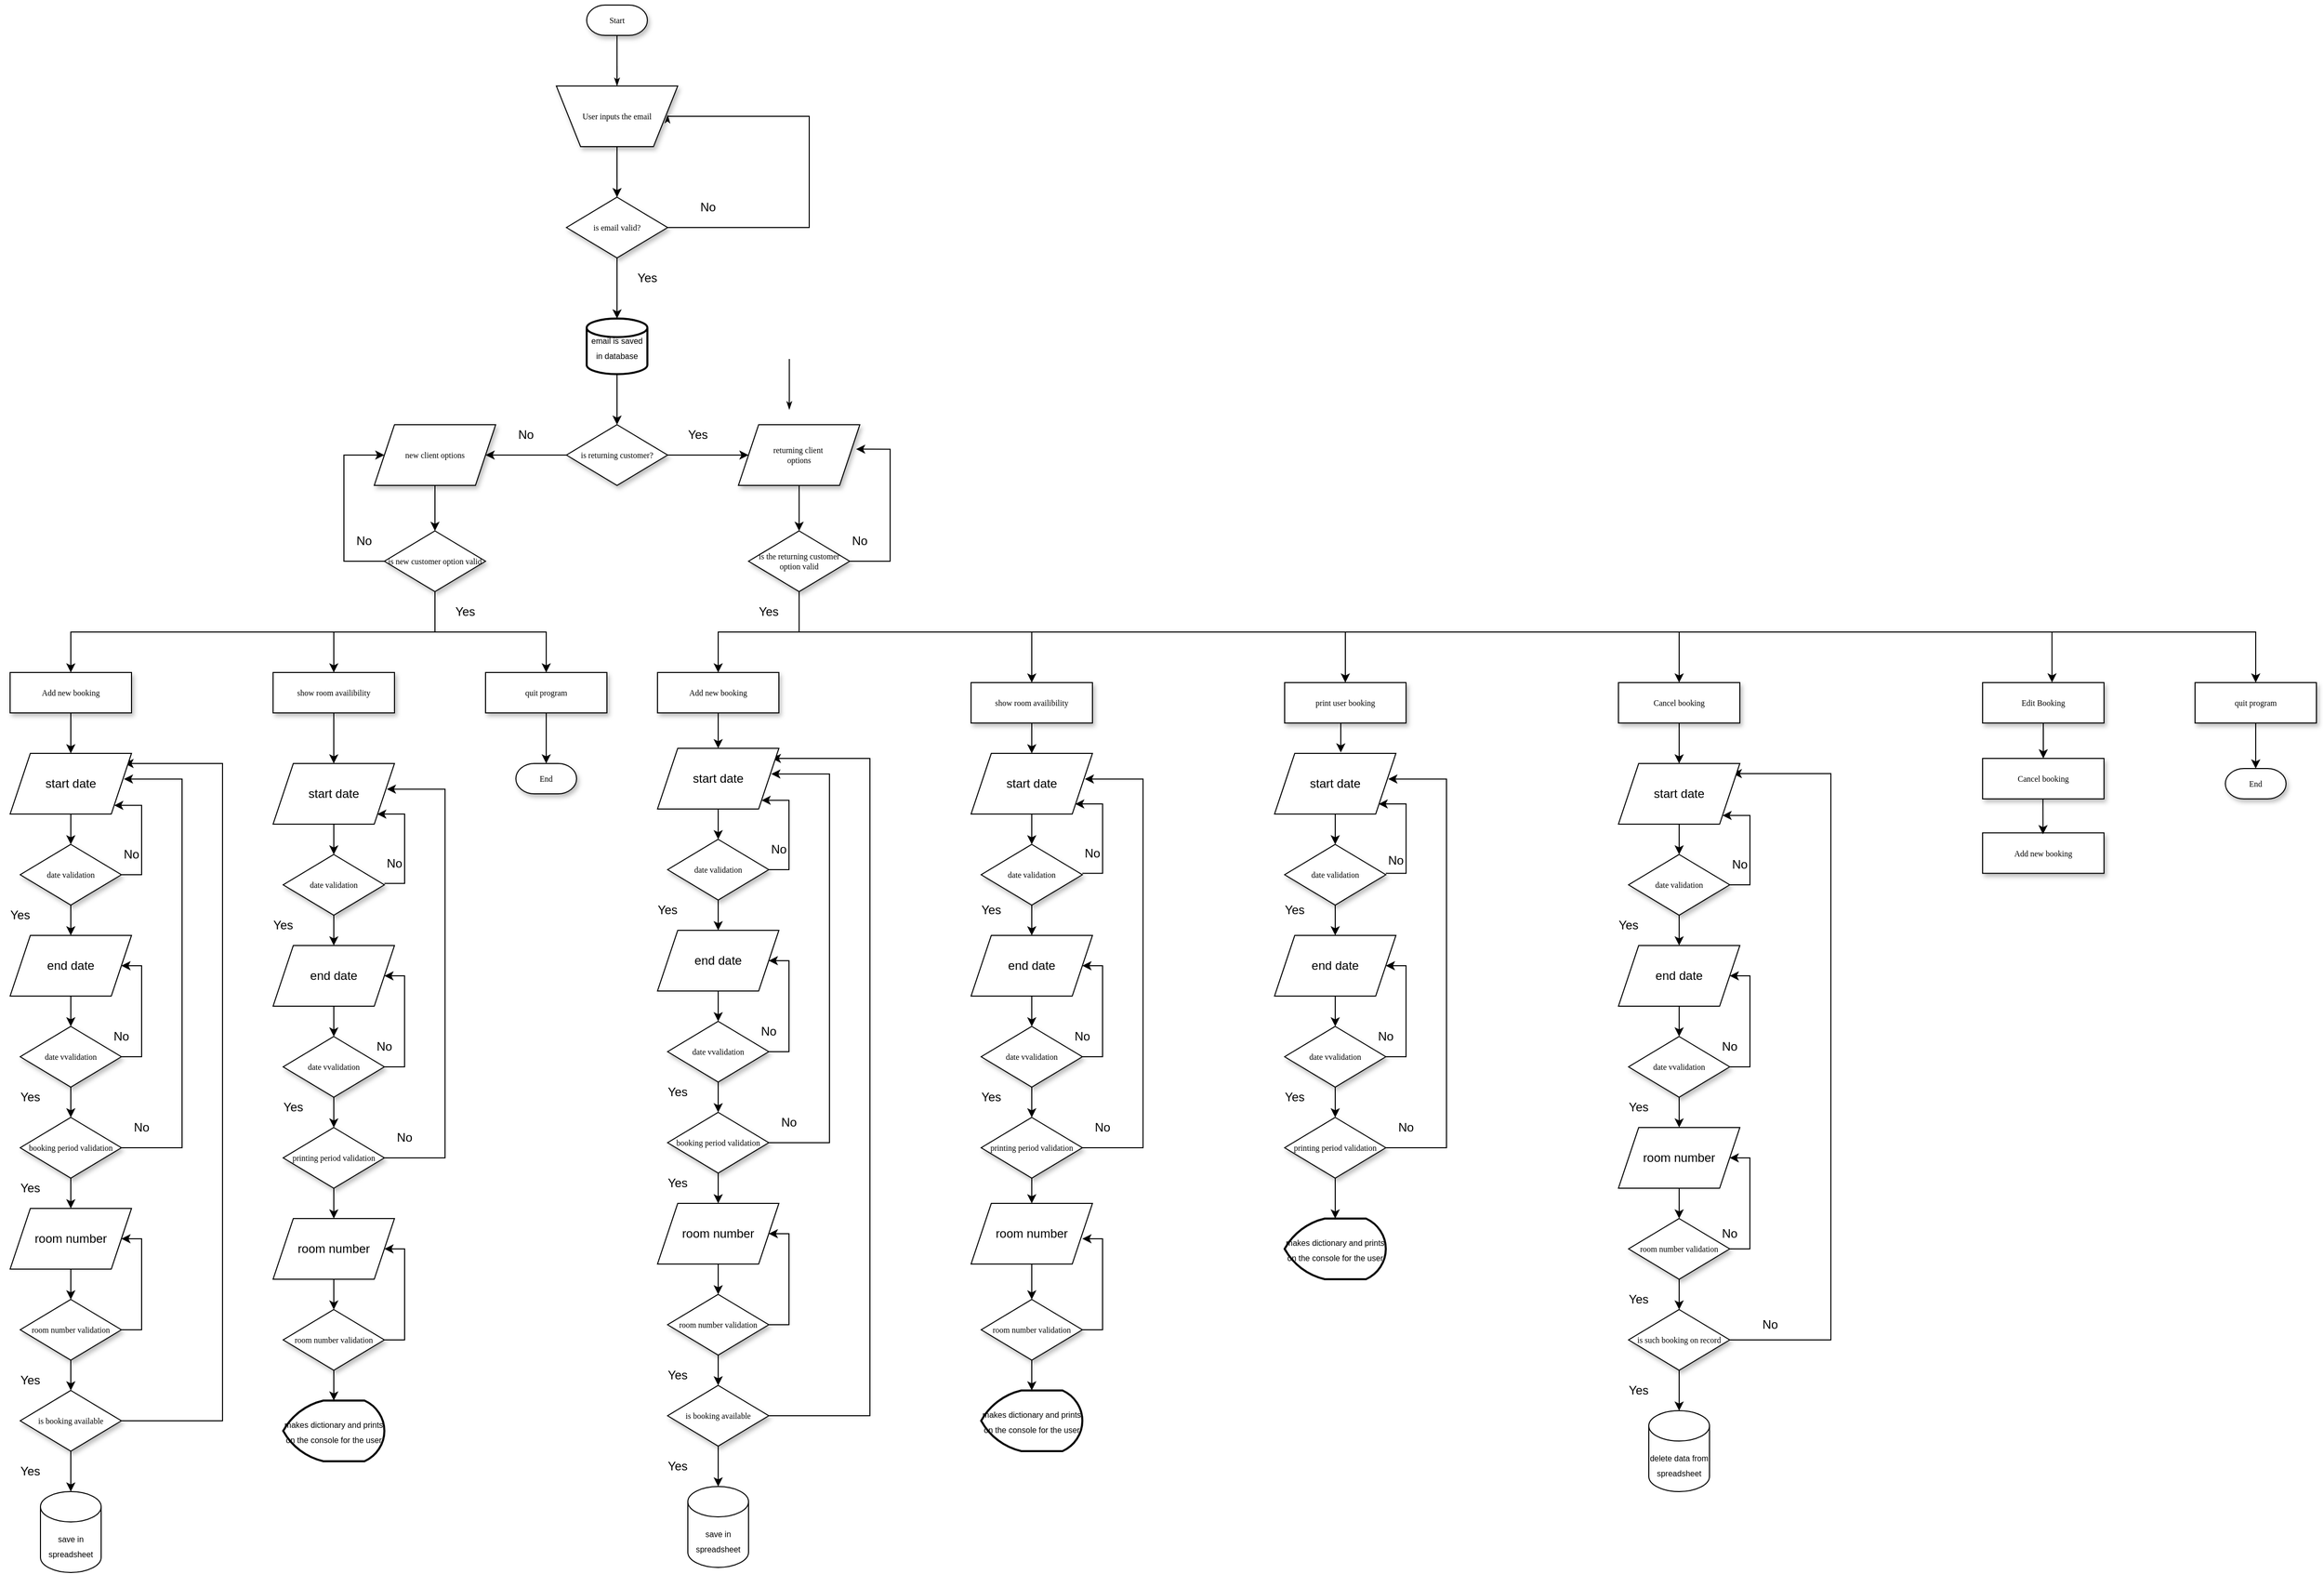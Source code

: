 <mxfile version="14.9.4" type="github">
  <diagram name="Page-1" id="edf60f1a-56cd-e834-aa8a-f176f3a09ee4">
    <mxGraphModel dx="2081" dy="486" grid="1" gridSize="10" guides="1" tooltips="1" connect="1" arrows="1" fold="1" page="1" pageScale="1" pageWidth="1100" pageHeight="850" background="none" math="0" shadow="0">
      <root>
        <mxCell id="0" />
        <mxCell id="1" parent="0" />
        <mxCell id="KmHzGV0aC5s3RYFAU6T6-14" value="" style="edgeStyle=orthogonalEdgeStyle;rounded=0;orthogonalLoop=1;jettySize=auto;html=1;" edge="1" parent="1" source="60e70716793133e9-2" target="60e70716793133e9-7">
          <mxGeometry relative="1" as="geometry" />
        </mxCell>
        <mxCell id="60e70716793133e9-2" value="User inputs the email" style="shape=trapezoid;whiteSpace=wrap;html=1;rounded=0;shadow=1;labelBackgroundColor=none;strokeWidth=1;fontFamily=Verdana;fontSize=8;align=center;flipV=1;" parent="1" vertex="1">
          <mxGeometry x="460" y="90" width="120" height="60" as="geometry" />
        </mxCell>
        <mxCell id="60e70716793133e9-32" style="edgeStyle=orthogonalEdgeStyle;rounded=0;html=1;labelBackgroundColor=none;startSize=5;endArrow=classicThin;endFill=1;endSize=5;jettySize=auto;orthogonalLoop=1;strokeWidth=1;fontFamily=Verdana;fontSize=8;exitX=1;exitY=0.5;exitDx=0;exitDy=0;entryX=0.917;entryY=0.52;entryDx=0;entryDy=0;entryPerimeter=0;" parent="1" source="60e70716793133e9-7" target="60e70716793133e9-2" edge="1">
          <mxGeometry relative="1" as="geometry">
            <mxPoint x="770" y="230" as="sourcePoint" />
            <mxPoint x="690" y="120" as="targetPoint" />
            <Array as="points">
              <mxPoint x="710" y="230" />
              <mxPoint x="710" y="120" />
              <mxPoint x="570" y="120" />
            </Array>
          </mxGeometry>
        </mxCell>
        <mxCell id="KmHzGV0aC5s3RYFAU6T6-17" value="" style="edgeStyle=orthogonalEdgeStyle;rounded=0;orthogonalLoop=1;jettySize=auto;html=1;" edge="1" parent="1" source="60e70716793133e9-5" target="KmHzGV0aC5s3RYFAU6T6-16">
          <mxGeometry relative="1" as="geometry" />
        </mxCell>
        <mxCell id="KmHzGV0aC5s3RYFAU6T6-19" value="" style="edgeStyle=orthogonalEdgeStyle;rounded=0;orthogonalLoop=1;jettySize=auto;html=1;" edge="1" parent="1" source="60e70716793133e9-5" target="KmHzGV0aC5s3RYFAU6T6-18">
          <mxGeometry relative="1" as="geometry" />
        </mxCell>
        <mxCell id="60e70716793133e9-5" value="is returning customer?" style="rhombus;whiteSpace=wrap;html=1;rounded=0;shadow=1;labelBackgroundColor=none;strokeWidth=1;fontFamily=Verdana;fontSize=8;align=center;" parent="1" vertex="1">
          <mxGeometry x="470" y="425" width="100" height="60" as="geometry" />
        </mxCell>
        <mxCell id="KmHzGV0aC5s3RYFAU6T6-13" value="" style="edgeStyle=orthogonalEdgeStyle;rounded=0;orthogonalLoop=1;jettySize=auto;html=1;" edge="1" parent="1" source="60e70716793133e9-7" target="KmHzGV0aC5s3RYFAU6T6-3">
          <mxGeometry relative="1" as="geometry" />
        </mxCell>
        <mxCell id="60e70716793133e9-7" value="is email valid?" style="rhombus;whiteSpace=wrap;html=1;rounded=0;shadow=1;labelBackgroundColor=none;strokeWidth=1;fontFamily=Verdana;fontSize=8;align=center;" parent="1" vertex="1">
          <mxGeometry x="470" y="200" width="100" height="60" as="geometry" />
        </mxCell>
        <mxCell id="KmHzGV0aC5s3RYFAU6T6-25" style="edgeStyle=orthogonalEdgeStyle;rounded=0;orthogonalLoop=1;jettySize=auto;html=1;entryX=0.5;entryY=0;entryDx=0;entryDy=0;" edge="1" parent="1" source="60e70716793133e9-14" target="60e70716793133e9-16">
          <mxGeometry relative="1" as="geometry">
            <Array as="points">
              <mxPoint x="340" y="630" />
              <mxPoint x="-20" y="630" />
            </Array>
          </mxGeometry>
        </mxCell>
        <mxCell id="KmHzGV0aC5s3RYFAU6T6-28" style="edgeStyle=orthogonalEdgeStyle;rounded=0;orthogonalLoop=1;jettySize=auto;html=1;" edge="1" parent="1" source="60e70716793133e9-14" target="KmHzGV0aC5s3RYFAU6T6-27">
          <mxGeometry relative="1" as="geometry">
            <Array as="points">
              <mxPoint x="340" y="630" />
              <mxPoint x="450" y="630" />
            </Array>
          </mxGeometry>
        </mxCell>
        <mxCell id="KmHzGV0aC5s3RYFAU6T6-55" style="edgeStyle=orthogonalEdgeStyle;rounded=0;orthogonalLoop=1;jettySize=auto;html=1;entryX=0;entryY=0.5;entryDx=0;entryDy=0;" edge="1" parent="1" source="60e70716793133e9-14" target="KmHzGV0aC5s3RYFAU6T6-18">
          <mxGeometry relative="1" as="geometry">
            <mxPoint x="190" y="460" as="targetPoint" />
            <Array as="points">
              <mxPoint x="250" y="560" />
              <mxPoint x="250" y="455" />
            </Array>
          </mxGeometry>
        </mxCell>
        <mxCell id="KmHzGV0aC5s3RYFAU6T6-59" style="edgeStyle=orthogonalEdgeStyle;rounded=0;orthogonalLoop=1;jettySize=auto;html=1;" edge="1" parent="1" source="60e70716793133e9-14" target="KmHzGV0aC5s3RYFAU6T6-23">
          <mxGeometry relative="1" as="geometry" />
        </mxCell>
        <mxCell id="60e70716793133e9-14" value="is new customer option valid" style="rhombus;whiteSpace=wrap;html=1;rounded=0;shadow=1;labelBackgroundColor=none;strokeWidth=1;fontFamily=Verdana;fontSize=8;align=center;" parent="1" vertex="1">
          <mxGeometry x="290" y="530" width="100" height="60" as="geometry" />
        </mxCell>
        <mxCell id="KmHzGV0aC5s3RYFAU6T6-40" value="" style="edgeStyle=orthogonalEdgeStyle;rounded=0;orthogonalLoop=1;jettySize=auto;html=1;" edge="1" parent="1" source="60e70716793133e9-16" target="KmHzGV0aC5s3RYFAU6T6-36">
          <mxGeometry relative="1" as="geometry" />
        </mxCell>
        <mxCell id="60e70716793133e9-16" value="Add new booking" style="whiteSpace=wrap;html=1;rounded=0;shadow=1;labelBackgroundColor=none;strokeWidth=1;fontFamily=Verdana;fontSize=8;align=center;" parent="1" vertex="1">
          <mxGeometry x="-80" y="670" width="120" height="40" as="geometry" />
        </mxCell>
        <mxCell id="KmHzGV0aC5s3RYFAU6T6-32" style="edgeStyle=orthogonalEdgeStyle;rounded=0;orthogonalLoop=1;jettySize=auto;html=1;entryX=0.5;entryY=0;entryDx=0;entryDy=0;" edge="1" parent="1" source="60e70716793133e9-17" target="60e70716793133e9-18">
          <mxGeometry relative="1" as="geometry">
            <mxPoint x="1370" y="742" as="targetPoint" />
            <Array as="points">
              <mxPoint x="700" y="630" />
              <mxPoint x="1570" y="630" />
            </Array>
          </mxGeometry>
        </mxCell>
        <mxCell id="KmHzGV0aC5s3RYFAU6T6-33" style="edgeStyle=orthogonalEdgeStyle;rounded=0;orthogonalLoop=1;jettySize=auto;html=1;entryX=0.572;entryY=-0.003;entryDx=0;entryDy=0;entryPerimeter=0;" edge="1" parent="1" source="60e70716793133e9-17" target="60e70716793133e9-27">
          <mxGeometry relative="1" as="geometry">
            <Array as="points">
              <mxPoint x="700" y="630" />
              <mxPoint x="1939" y="630" />
            </Array>
          </mxGeometry>
        </mxCell>
        <mxCell id="KmHzGV0aC5s3RYFAU6T6-34" style="edgeStyle=orthogonalEdgeStyle;rounded=0;orthogonalLoop=1;jettySize=auto;html=1;" edge="1" parent="1" source="60e70716793133e9-17" target="KmHzGV0aC5s3RYFAU6T6-24">
          <mxGeometry relative="1" as="geometry">
            <Array as="points">
              <mxPoint x="700" y="630" />
              <mxPoint x="1240" y="630" />
            </Array>
          </mxGeometry>
        </mxCell>
        <mxCell id="KmHzGV0aC5s3RYFAU6T6-61" style="edgeStyle=orthogonalEdgeStyle;rounded=0;orthogonalLoop=1;jettySize=auto;html=1;" edge="1" parent="1" source="60e70716793133e9-17" target="KmHzGV0aC5s3RYFAU6T6-58">
          <mxGeometry relative="1" as="geometry" />
        </mxCell>
        <mxCell id="KmHzGV0aC5s3RYFAU6T6-62" style="edgeStyle=orthogonalEdgeStyle;rounded=0;orthogonalLoop=1;jettySize=auto;html=1;" edge="1" parent="1" source="60e70716793133e9-17" target="KmHzGV0aC5s3RYFAU6T6-57">
          <mxGeometry relative="1" as="geometry">
            <Array as="points">
              <mxPoint x="700" y="630" />
              <mxPoint x="930" y="630" />
            </Array>
          </mxGeometry>
        </mxCell>
        <mxCell id="KmHzGV0aC5s3RYFAU6T6-63" style="edgeStyle=orthogonalEdgeStyle;rounded=0;orthogonalLoop=1;jettySize=auto;html=1;" edge="1" parent="1" source="60e70716793133e9-17" target="KmHzGV0aC5s3RYFAU6T6-56">
          <mxGeometry relative="1" as="geometry">
            <Array as="points">
              <mxPoint x="700" y="630" />
              <mxPoint x="2140" y="630" />
            </Array>
          </mxGeometry>
        </mxCell>
        <mxCell id="KmHzGV0aC5s3RYFAU6T6-87" style="edgeStyle=orthogonalEdgeStyle;rounded=0;orthogonalLoop=1;jettySize=auto;html=1;entryX=0.969;entryY=0.403;entryDx=0;entryDy=0;entryPerimeter=0;" edge="1" parent="1" source="60e70716793133e9-17" target="KmHzGV0aC5s3RYFAU6T6-16">
          <mxGeometry relative="1" as="geometry">
            <Array as="points">
              <mxPoint x="790" y="560" />
              <mxPoint x="790" y="449" />
            </Array>
          </mxGeometry>
        </mxCell>
        <mxCell id="60e70716793133e9-17" value="is the returning customer option valid" style="rhombus;whiteSpace=wrap;html=1;rounded=0;shadow=1;labelBackgroundColor=none;strokeWidth=1;fontFamily=Verdana;fontSize=8;align=center;" parent="1" vertex="1">
          <mxGeometry x="650" y="530" width="100" height="60" as="geometry" />
        </mxCell>
        <mxCell id="KmHzGV0aC5s3RYFAU6T6-269" value="" style="edgeStyle=orthogonalEdgeStyle;rounded=0;orthogonalLoop=1;jettySize=auto;html=1;" edge="1" parent="1" source="60e70716793133e9-18" target="KmHzGV0aC5s3RYFAU6T6-243">
          <mxGeometry relative="1" as="geometry" />
        </mxCell>
        <mxCell id="60e70716793133e9-18" value="Cancel booking" style="whiteSpace=wrap;html=1;rounded=0;shadow=1;labelBackgroundColor=none;strokeWidth=1;fontFamily=Verdana;fontSize=8;align=center;" parent="1" vertex="1">
          <mxGeometry x="1510" y="680" width="120" height="40" as="geometry" />
        </mxCell>
        <mxCell id="KmHzGV0aC5s3RYFAU6T6-49" value="" style="edgeStyle=orthogonalEdgeStyle;rounded=0;orthogonalLoop=1;jettySize=auto;html=1;" edge="1" parent="1" source="60e70716793133e9-26" target="KmHzGV0aC5s3RYFAU6T6-48">
          <mxGeometry relative="1" as="geometry">
            <Array as="points">
              <mxPoint x="-20" y="1490" />
              <mxPoint x="-20" y="1490" />
            </Array>
          </mxGeometry>
        </mxCell>
        <mxCell id="KmHzGV0aC5s3RYFAU6T6-84" style="edgeStyle=orthogonalEdgeStyle;rounded=0;orthogonalLoop=1;jettySize=auto;html=1;" edge="1" parent="1" source="60e70716793133e9-26">
          <mxGeometry relative="1" as="geometry">
            <mxPoint x="33" y="760" as="targetPoint" />
            <Array as="points">
              <mxPoint x="130" y="1410" />
              <mxPoint x="130" y="760" />
              <mxPoint x="33" y="760" />
              <mxPoint x="33" y="757" />
              <mxPoint x="38" y="757" />
              <mxPoint x="38" y="760" />
            </Array>
          </mxGeometry>
        </mxCell>
        <mxCell id="60e70716793133e9-26" value="is booking available" style="rhombus;whiteSpace=wrap;html=1;rounded=0;shadow=1;labelBackgroundColor=none;strokeWidth=1;fontFamily=Verdana;fontSize=8;align=center;" parent="1" vertex="1">
          <mxGeometry x="-70" y="1380" width="100" height="60" as="geometry" />
        </mxCell>
        <mxCell id="KmHzGV0aC5s3RYFAU6T6-273" value="" style="edgeStyle=orthogonalEdgeStyle;rounded=0;orthogonalLoop=1;jettySize=auto;html=1;" edge="1" parent="1" source="60e70716793133e9-27" target="KmHzGV0aC5s3RYFAU6T6-272">
          <mxGeometry relative="1" as="geometry" />
        </mxCell>
        <mxCell id="60e70716793133e9-27" value="Edit Booking" style="whiteSpace=wrap;html=1;rounded=0;shadow=1;labelBackgroundColor=none;strokeWidth=1;fontFamily=Verdana;fontSize=8;align=center;" parent="1" vertex="1">
          <mxGeometry x="1870" y="680" width="120" height="40" as="geometry" />
        </mxCell>
        <mxCell id="60e70716793133e9-30" value="End" style="strokeWidth=1;html=1;shape=mxgraph.flowchart.terminator;whiteSpace=wrap;rounded=0;shadow=1;labelBackgroundColor=none;fontFamily=Verdana;fontSize=8;align=center;" parent="1" vertex="1">
          <mxGeometry x="420" y="760" width="60" height="30" as="geometry" />
        </mxCell>
        <mxCell id="KmHzGV0aC5s3RYFAU6T6-15" value="" style="edgeStyle=orthogonalEdgeStyle;rounded=0;orthogonalLoop=1;jettySize=auto;html=1;" edge="1" parent="1" source="KmHzGV0aC5s3RYFAU6T6-3" target="60e70716793133e9-5">
          <mxGeometry relative="1" as="geometry" />
        </mxCell>
        <mxCell id="KmHzGV0aC5s3RYFAU6T6-3" value="&lt;font style=&quot;font-size: 8px&quot;&gt;email is saved in database&lt;/font&gt;" style="strokeWidth=2;html=1;shape=mxgraph.flowchart.database;whiteSpace=wrap;" vertex="1" parent="1">
          <mxGeometry x="490" y="320" width="60" height="55" as="geometry" />
        </mxCell>
        <mxCell id="KmHzGV0aC5s3RYFAU6T6-4" style="edgeStyle=orthogonalEdgeStyle;rounded=0;html=1;labelBackgroundColor=none;startSize=5;endArrow=classicThin;endFill=1;endSize=5;jettySize=auto;orthogonalLoop=1;strokeWidth=1;fontFamily=Verdana;fontSize=8" edge="1" parent="1">
          <mxGeometry relative="1" as="geometry">
            <mxPoint x="690.31" y="360" as="sourcePoint" />
            <mxPoint x="690.0" y="409.97" as="targetPoint" />
            <Array as="points">
              <mxPoint x="689.69" y="409.97" />
              <mxPoint x="689.69" y="409.97" />
            </Array>
          </mxGeometry>
        </mxCell>
        <mxCell id="KmHzGV0aC5s3RYFAU6T6-6" value="Start" style="strokeWidth=1;html=1;shape=mxgraph.flowchart.terminator;whiteSpace=wrap;rounded=0;shadow=1;labelBackgroundColor=none;fontFamily=Verdana;fontSize=8;align=center;" vertex="1" parent="1">
          <mxGeometry x="490" y="10" width="60" height="30" as="geometry" />
        </mxCell>
        <mxCell id="KmHzGV0aC5s3RYFAU6T6-8" style="edgeStyle=orthogonalEdgeStyle;rounded=0;html=1;labelBackgroundColor=none;startSize=5;endArrow=classicThin;endFill=1;endSize=5;jettySize=auto;orthogonalLoop=1;strokeWidth=1;fontFamily=Verdana;fontSize=8" edge="1" parent="1">
          <mxGeometry relative="1" as="geometry">
            <mxPoint x="519.97" y="40" as="sourcePoint" />
            <mxPoint x="519.66" y="89.97" as="targetPoint" />
            <Array as="points">
              <mxPoint x="519.35" y="89.97" />
              <mxPoint x="519.35" y="89.97" />
            </Array>
          </mxGeometry>
        </mxCell>
        <mxCell id="KmHzGV0aC5s3RYFAU6T6-9" style="edgeStyle=orthogonalEdgeStyle;rounded=0;html=1;labelBackgroundColor=none;startSize=5;endArrow=classicThin;endFill=1;endSize=5;jettySize=auto;orthogonalLoop=1;strokeWidth=1;fontFamily=Verdana;fontSize=8" edge="1" parent="1">
          <mxGeometry relative="1" as="geometry">
            <mxPoint x="519.97" y="150" as="sourcePoint" />
            <mxPoint x="519.66" y="199.97" as="targetPoint" />
            <Array as="points">
              <mxPoint x="519.35" y="199.97" />
              <mxPoint x="519.35" y="199.97" />
            </Array>
          </mxGeometry>
        </mxCell>
        <mxCell id="KmHzGV0aC5s3RYFAU6T6-22" value="" style="edgeStyle=orthogonalEdgeStyle;rounded=0;orthogonalLoop=1;jettySize=auto;html=1;" edge="1" parent="1" source="KmHzGV0aC5s3RYFAU6T6-16" target="60e70716793133e9-17">
          <mxGeometry relative="1" as="geometry" />
        </mxCell>
        <mxCell id="KmHzGV0aC5s3RYFAU6T6-16" value="returning client&amp;nbsp;&lt;br&gt;options" style="shape=parallelogram;perimeter=parallelogramPerimeter;whiteSpace=wrap;html=1;fixedSize=1;rounded=0;shadow=1;fontFamily=Verdana;fontSize=8;strokeWidth=1;" vertex="1" parent="1">
          <mxGeometry x="640" y="425" width="120" height="60" as="geometry" />
        </mxCell>
        <mxCell id="KmHzGV0aC5s3RYFAU6T6-21" value="" style="edgeStyle=orthogonalEdgeStyle;rounded=0;orthogonalLoop=1;jettySize=auto;html=1;" edge="1" parent="1" source="KmHzGV0aC5s3RYFAU6T6-18" target="60e70716793133e9-14">
          <mxGeometry relative="1" as="geometry" />
        </mxCell>
        <mxCell id="KmHzGV0aC5s3RYFAU6T6-18" value="new client options" style="shape=parallelogram;perimeter=parallelogramPerimeter;whiteSpace=wrap;html=1;fixedSize=1;rounded=0;shadow=1;fontFamily=Verdana;fontSize=8;strokeWidth=1;" vertex="1" parent="1">
          <mxGeometry x="280" y="425" width="120" height="60" as="geometry" />
        </mxCell>
        <mxCell id="KmHzGV0aC5s3RYFAU6T6-108" value="" style="edgeStyle=orthogonalEdgeStyle;rounded=0;orthogonalLoop=1;jettySize=auto;html=1;" edge="1" parent="1" source="KmHzGV0aC5s3RYFAU6T6-23" target="KmHzGV0aC5s3RYFAU6T6-97">
          <mxGeometry relative="1" as="geometry" />
        </mxCell>
        <mxCell id="KmHzGV0aC5s3RYFAU6T6-23" value="show room availibility" style="whiteSpace=wrap;html=1;rounded=0;shadow=1;labelBackgroundColor=none;strokeWidth=1;fontFamily=Verdana;fontSize=8;align=center;" vertex="1" parent="1">
          <mxGeometry x="179.97" y="670" width="120" height="40" as="geometry" />
        </mxCell>
        <mxCell id="KmHzGV0aC5s3RYFAU6T6-194" value="" style="edgeStyle=orthogonalEdgeStyle;rounded=0;orthogonalLoop=1;jettySize=auto;html=1;entryX=0.546;entryY=-0.014;entryDx=0;entryDy=0;entryPerimeter=0;" edge="1" parent="1" source="KmHzGV0aC5s3RYFAU6T6-24" target="KmHzGV0aC5s3RYFAU6T6-175">
          <mxGeometry relative="1" as="geometry">
            <Array as="points">
              <mxPoint x="1236" y="740" />
            </Array>
          </mxGeometry>
        </mxCell>
        <mxCell id="KmHzGV0aC5s3RYFAU6T6-24" value="print user booking" style="whiteSpace=wrap;html=1;rounded=0;shadow=1;labelBackgroundColor=none;strokeWidth=1;fontFamily=Verdana;fontSize=8;align=center;" vertex="1" parent="1">
          <mxGeometry x="1180" y="680" width="120" height="40" as="geometry" />
        </mxCell>
        <mxCell id="KmHzGV0aC5s3RYFAU6T6-39" value="" style="edgeStyle=orthogonalEdgeStyle;rounded=0;orthogonalLoop=1;jettySize=auto;html=1;" edge="1" parent="1" source="KmHzGV0aC5s3RYFAU6T6-27" target="60e70716793133e9-30">
          <mxGeometry relative="1" as="geometry" />
        </mxCell>
        <mxCell id="KmHzGV0aC5s3RYFAU6T6-27" value="quit program" style="whiteSpace=wrap;html=1;rounded=0;shadow=1;labelBackgroundColor=none;strokeWidth=1;fontFamily=Verdana;fontSize=8;align=center;" vertex="1" parent="1">
          <mxGeometry x="390" y="670" width="120" height="40" as="geometry" />
        </mxCell>
        <mxCell id="KmHzGV0aC5s3RYFAU6T6-66" style="edgeStyle=orthogonalEdgeStyle;rounded=0;orthogonalLoop=1;jettySize=auto;html=1;" edge="1" parent="1" source="KmHzGV0aC5s3RYFAU6T6-36" target="KmHzGV0aC5s3RYFAU6T6-50">
          <mxGeometry relative="1" as="geometry" />
        </mxCell>
        <mxCell id="KmHzGV0aC5s3RYFAU6T6-36" value="start date" style="shape=parallelogram;perimeter=parallelogramPerimeter;whiteSpace=wrap;html=1;fixedSize=1;" vertex="1" parent="1">
          <mxGeometry x="-80" y="750" width="120" height="60" as="geometry" />
        </mxCell>
        <mxCell id="KmHzGV0aC5s3RYFAU6T6-68" value="" style="edgeStyle=orthogonalEdgeStyle;rounded=0;orthogonalLoop=1;jettySize=auto;html=1;" edge="1" parent="1" source="KmHzGV0aC5s3RYFAU6T6-37" target="KmHzGV0aC5s3RYFAU6T6-51">
          <mxGeometry relative="1" as="geometry" />
        </mxCell>
        <mxCell id="KmHzGV0aC5s3RYFAU6T6-37" value="end date" style="shape=parallelogram;perimeter=parallelogramPerimeter;whiteSpace=wrap;html=1;fixedSize=1;" vertex="1" parent="1">
          <mxGeometry x="-80" y="930" width="120" height="60" as="geometry" />
        </mxCell>
        <mxCell id="KmHzGV0aC5s3RYFAU6T6-72" value="" style="edgeStyle=orthogonalEdgeStyle;rounded=0;orthogonalLoop=1;jettySize=auto;html=1;" edge="1" parent="1" source="KmHzGV0aC5s3RYFAU6T6-38" target="KmHzGV0aC5s3RYFAU6T6-70">
          <mxGeometry relative="1" as="geometry" />
        </mxCell>
        <mxCell id="KmHzGV0aC5s3RYFAU6T6-38" value="room number" style="shape=parallelogram;perimeter=parallelogramPerimeter;whiteSpace=wrap;html=1;fixedSize=1;" vertex="1" parent="1">
          <mxGeometry x="-80" y="1200" width="120" height="60" as="geometry" />
        </mxCell>
        <mxCell id="KmHzGV0aC5s3RYFAU6T6-45" value="No" style="text;html=1;strokeColor=none;fillColor=none;align=center;verticalAlign=middle;whiteSpace=wrap;rounded=0;" vertex="1" parent="1">
          <mxGeometry x="590" y="200" width="40" height="20" as="geometry" />
        </mxCell>
        <mxCell id="KmHzGV0aC5s3RYFAU6T6-46" value="No" style="text;html=1;strokeColor=none;fillColor=none;align=center;verticalAlign=middle;whiteSpace=wrap;rounded=0;" vertex="1" parent="1">
          <mxGeometry x="20" y="840" width="40" height="20" as="geometry" />
        </mxCell>
        <mxCell id="KmHzGV0aC5s3RYFAU6T6-47" value="Yes" style="text;html=1;strokeColor=none;fillColor=none;align=center;verticalAlign=middle;whiteSpace=wrap;rounded=0;" vertex="1" parent="1">
          <mxGeometry x="-80" y="1450" width="40" height="20" as="geometry" />
        </mxCell>
        <mxCell id="KmHzGV0aC5s3RYFAU6T6-48" value="&lt;font style=&quot;font-size: 8px&quot;&gt;save in spreadsheet&lt;/font&gt;" style="shape=cylinder3;whiteSpace=wrap;html=1;boundedLbl=1;backgroundOutline=1;size=15;" vertex="1" parent="1">
          <mxGeometry x="-50" y="1480" width="60" height="80" as="geometry" />
        </mxCell>
        <mxCell id="KmHzGV0aC5s3RYFAU6T6-69" value="" style="edgeStyle=orthogonalEdgeStyle;rounded=0;orthogonalLoop=1;jettySize=auto;html=1;" edge="1" parent="1" source="KmHzGV0aC5s3RYFAU6T6-51" target="KmHzGV0aC5s3RYFAU6T6-52">
          <mxGeometry relative="1" as="geometry" />
        </mxCell>
        <mxCell id="KmHzGV0aC5s3RYFAU6T6-51" value="date vvalidation" style="rhombus;whiteSpace=wrap;html=1;rounded=0;shadow=1;labelBackgroundColor=none;strokeWidth=1;fontFamily=Verdana;fontSize=8;align=center;" vertex="1" parent="1">
          <mxGeometry x="-70" y="1020" width="100" height="60" as="geometry" />
        </mxCell>
        <mxCell id="KmHzGV0aC5s3RYFAU6T6-71" value="" style="edgeStyle=orthogonalEdgeStyle;rounded=0;orthogonalLoop=1;jettySize=auto;html=1;" edge="1" parent="1" source="KmHzGV0aC5s3RYFAU6T6-52" target="KmHzGV0aC5s3RYFAU6T6-38">
          <mxGeometry relative="1" as="geometry" />
        </mxCell>
        <mxCell id="KmHzGV0aC5s3RYFAU6T6-85" style="edgeStyle=orthogonalEdgeStyle;rounded=0;orthogonalLoop=1;jettySize=auto;html=1;entryX=0.937;entryY=0.423;entryDx=0;entryDy=0;entryPerimeter=0;" edge="1" parent="1" source="KmHzGV0aC5s3RYFAU6T6-52" target="KmHzGV0aC5s3RYFAU6T6-36">
          <mxGeometry relative="1" as="geometry">
            <mxPoint x="90" y="890" as="targetPoint" />
            <Array as="points">
              <mxPoint x="90" y="1140" />
              <mxPoint x="90" y="775" />
            </Array>
          </mxGeometry>
        </mxCell>
        <mxCell id="KmHzGV0aC5s3RYFAU6T6-52" value="booking period validation" style="rhombus;whiteSpace=wrap;html=1;rounded=0;shadow=1;labelBackgroundColor=none;strokeWidth=1;fontFamily=Verdana;fontSize=8;align=center;" vertex="1" parent="1">
          <mxGeometry x="-70" y="1110" width="100" height="60" as="geometry" />
        </mxCell>
        <mxCell id="KmHzGV0aC5s3RYFAU6T6-67" style="edgeStyle=orthogonalEdgeStyle;rounded=0;orthogonalLoop=1;jettySize=auto;html=1;" edge="1" parent="1" source="KmHzGV0aC5s3RYFAU6T6-50" target="KmHzGV0aC5s3RYFAU6T6-37">
          <mxGeometry relative="1" as="geometry" />
        </mxCell>
        <mxCell id="KmHzGV0aC5s3RYFAU6T6-79" style="edgeStyle=orthogonalEdgeStyle;rounded=0;orthogonalLoop=1;jettySize=auto;html=1;entryX=1;entryY=1;entryDx=0;entryDy=0;exitX=1;exitY=0.5;exitDx=0;exitDy=0;" edge="1" parent="1" source="KmHzGV0aC5s3RYFAU6T6-50" target="KmHzGV0aC5s3RYFAU6T6-36">
          <mxGeometry relative="1" as="geometry">
            <mxPoint x="210" y="780" as="targetPoint" />
            <Array as="points">
              <mxPoint x="50" y="870" />
              <mxPoint x="50" y="801" />
            </Array>
          </mxGeometry>
        </mxCell>
        <mxCell id="KmHzGV0aC5s3RYFAU6T6-50" value="date validation" style="rhombus;whiteSpace=wrap;html=1;rounded=0;shadow=1;labelBackgroundColor=none;strokeWidth=1;fontFamily=Verdana;fontSize=8;align=center;" vertex="1" parent="1">
          <mxGeometry x="-70" y="840" width="100" height="60" as="geometry" />
        </mxCell>
        <mxCell id="KmHzGV0aC5s3RYFAU6T6-173" value="" style="edgeStyle=orthogonalEdgeStyle;rounded=0;orthogonalLoop=1;jettySize=auto;html=1;" edge="1" parent="1" source="KmHzGV0aC5s3RYFAU6T6-56" target="KmHzGV0aC5s3RYFAU6T6-64">
          <mxGeometry relative="1" as="geometry" />
        </mxCell>
        <mxCell id="KmHzGV0aC5s3RYFAU6T6-56" value="quit program" style="whiteSpace=wrap;html=1;rounded=0;shadow=1;labelBackgroundColor=none;strokeWidth=1;fontFamily=Verdana;fontSize=8;align=center;" vertex="1" parent="1">
          <mxGeometry x="2080" y="680" width="120" height="40" as="geometry" />
        </mxCell>
        <mxCell id="KmHzGV0aC5s3RYFAU6T6-172" value="" style="edgeStyle=orthogonalEdgeStyle;rounded=0;orthogonalLoop=1;jettySize=auto;html=1;" edge="1" parent="1" source="KmHzGV0aC5s3RYFAU6T6-57" target="KmHzGV0aC5s3RYFAU6T6-150">
          <mxGeometry relative="1" as="geometry" />
        </mxCell>
        <mxCell id="KmHzGV0aC5s3RYFAU6T6-57" value="show room availibility" style="whiteSpace=wrap;html=1;rounded=0;shadow=1;labelBackgroundColor=none;strokeWidth=1;fontFamily=Verdana;fontSize=8;align=center;" vertex="1" parent="1">
          <mxGeometry x="870" y="680" width="120" height="40" as="geometry" />
        </mxCell>
        <mxCell id="KmHzGV0aC5s3RYFAU6T6-169" value="" style="edgeStyle=orthogonalEdgeStyle;rounded=0;orthogonalLoop=1;jettySize=auto;html=1;" edge="1" parent="1" source="KmHzGV0aC5s3RYFAU6T6-58" target="KmHzGV0aC5s3RYFAU6T6-124">
          <mxGeometry relative="1" as="geometry" />
        </mxCell>
        <mxCell id="KmHzGV0aC5s3RYFAU6T6-58" value="Add new booking" style="whiteSpace=wrap;html=1;rounded=0;shadow=1;labelBackgroundColor=none;strokeWidth=1;fontFamily=Verdana;fontSize=8;align=center;" vertex="1" parent="1">
          <mxGeometry x="560" y="670" width="120" height="40" as="geometry" />
        </mxCell>
        <mxCell id="KmHzGV0aC5s3RYFAU6T6-64" value="End" style="strokeWidth=1;html=1;shape=mxgraph.flowchart.terminator;whiteSpace=wrap;rounded=0;shadow=1;labelBackgroundColor=none;fontFamily=Verdana;fontSize=8;align=center;" vertex="1" parent="1">
          <mxGeometry x="2110" y="765" width="60" height="30" as="geometry" />
        </mxCell>
        <mxCell id="KmHzGV0aC5s3RYFAU6T6-73" value="" style="edgeStyle=orthogonalEdgeStyle;rounded=0;orthogonalLoop=1;jettySize=auto;html=1;" edge="1" parent="1" source="KmHzGV0aC5s3RYFAU6T6-70" target="60e70716793133e9-26">
          <mxGeometry relative="1" as="geometry" />
        </mxCell>
        <mxCell id="KmHzGV0aC5s3RYFAU6T6-70" value="room number validation" style="rhombus;whiteSpace=wrap;html=1;rounded=0;shadow=1;labelBackgroundColor=none;strokeWidth=1;fontFamily=Verdana;fontSize=8;align=center;" vertex="1" parent="1">
          <mxGeometry x="-70" y="1290" width="100" height="60" as="geometry" />
        </mxCell>
        <mxCell id="KmHzGV0aC5s3RYFAU6T6-74" value="Yes" style="text;html=1;strokeColor=none;fillColor=none;align=center;verticalAlign=middle;whiteSpace=wrap;rounded=0;" vertex="1" parent="1">
          <mxGeometry x="-80" y="1360" width="40" height="20" as="geometry" />
        </mxCell>
        <mxCell id="KmHzGV0aC5s3RYFAU6T6-75" value="Yes" style="text;html=1;strokeColor=none;fillColor=none;align=center;verticalAlign=middle;whiteSpace=wrap;rounded=0;" vertex="1" parent="1">
          <mxGeometry x="-80" y="1170" width="40" height="20" as="geometry" />
        </mxCell>
        <mxCell id="KmHzGV0aC5s3RYFAU6T6-76" value="Yes" style="text;html=1;strokeColor=none;fillColor=none;align=center;verticalAlign=middle;whiteSpace=wrap;rounded=0;" vertex="1" parent="1">
          <mxGeometry x="-80" y="1080" width="40" height="20" as="geometry" />
        </mxCell>
        <mxCell id="KmHzGV0aC5s3RYFAU6T6-77" value="Yes" style="text;html=1;strokeColor=none;fillColor=none;align=center;verticalAlign=middle;whiteSpace=wrap;rounded=0;" vertex="1" parent="1">
          <mxGeometry x="-90" y="900" width="40" height="20" as="geometry" />
        </mxCell>
        <mxCell id="KmHzGV0aC5s3RYFAU6T6-80" style="edgeStyle=orthogonalEdgeStyle;rounded=0;orthogonalLoop=1;jettySize=auto;html=1;entryX=1;entryY=0.5;entryDx=0;entryDy=0;" edge="1" parent="1">
          <mxGeometry relative="1" as="geometry">
            <mxPoint x="30" y="960" as="targetPoint" />
            <mxPoint x="30" y="1050" as="sourcePoint" />
            <Array as="points">
              <mxPoint x="50" y="1050" />
              <mxPoint x="50" y="960" />
            </Array>
          </mxGeometry>
        </mxCell>
        <mxCell id="KmHzGV0aC5s3RYFAU6T6-81" value="No" style="text;html=1;strokeColor=none;fillColor=none;align=center;verticalAlign=middle;whiteSpace=wrap;rounded=0;" vertex="1" parent="1">
          <mxGeometry x="10" y="1020" width="40" height="20" as="geometry" />
        </mxCell>
        <mxCell id="KmHzGV0aC5s3RYFAU6T6-82" style="edgeStyle=orthogonalEdgeStyle;rounded=0;orthogonalLoop=1;jettySize=auto;html=1;entryX=1;entryY=0.5;entryDx=0;entryDy=0;exitX=1;exitY=0.5;exitDx=0;exitDy=0;" edge="1" parent="1">
          <mxGeometry relative="1" as="geometry">
            <mxPoint x="30.0" y="1229.98" as="targetPoint" />
            <mxPoint x="30.0" y="1319.98" as="sourcePoint" />
            <Array as="points">
              <mxPoint x="50.0" y="1319.98" />
              <mxPoint x="50.0" y="1229.98" />
            </Array>
          </mxGeometry>
        </mxCell>
        <mxCell id="KmHzGV0aC5s3RYFAU6T6-88" value="No" style="text;html=1;strokeColor=none;fillColor=none;align=center;verticalAlign=middle;whiteSpace=wrap;rounded=0;" vertex="1" parent="1">
          <mxGeometry x="250" y="530" width="40" height="20" as="geometry" />
        </mxCell>
        <mxCell id="KmHzGV0aC5s3RYFAU6T6-89" value="No" style="text;html=1;strokeColor=none;fillColor=none;align=center;verticalAlign=middle;whiteSpace=wrap;rounded=0;" vertex="1" parent="1">
          <mxGeometry x="740" y="530" width="40" height="20" as="geometry" />
        </mxCell>
        <mxCell id="KmHzGV0aC5s3RYFAU6T6-90" value="Yes" style="text;html=1;strokeColor=none;fillColor=none;align=center;verticalAlign=middle;whiteSpace=wrap;rounded=0;" vertex="1" parent="1">
          <mxGeometry x="350" y="600" width="40" height="20" as="geometry" />
        </mxCell>
        <mxCell id="KmHzGV0aC5s3RYFAU6T6-92" value="Yes" style="text;html=1;strokeColor=none;fillColor=none;align=center;verticalAlign=middle;whiteSpace=wrap;rounded=0;" vertex="1" parent="1">
          <mxGeometry x="650" y="600" width="40" height="20" as="geometry" />
        </mxCell>
        <mxCell id="KmHzGV0aC5s3RYFAU6T6-93" value="No" style="text;html=1;strokeColor=none;fillColor=none;align=center;verticalAlign=middle;whiteSpace=wrap;rounded=0;" vertex="1" parent="1">
          <mxGeometry x="410" y="425" width="40" height="20" as="geometry" />
        </mxCell>
        <mxCell id="KmHzGV0aC5s3RYFAU6T6-94" value="Yes" style="text;html=1;strokeColor=none;fillColor=none;align=center;verticalAlign=middle;whiteSpace=wrap;rounded=0;" vertex="1" parent="1">
          <mxGeometry x="580" y="425" width="40" height="20" as="geometry" />
        </mxCell>
        <mxCell id="KmHzGV0aC5s3RYFAU6T6-95" value="Yes" style="text;html=1;strokeColor=none;fillColor=none;align=center;verticalAlign=middle;whiteSpace=wrap;rounded=0;" vertex="1" parent="1">
          <mxGeometry x="530" y="270" width="40" height="20" as="geometry" />
        </mxCell>
        <mxCell id="KmHzGV0aC5s3RYFAU6T6-96" style="edgeStyle=orthogonalEdgeStyle;rounded=0;orthogonalLoop=1;jettySize=auto;html=1;" edge="1" parent="1" source="KmHzGV0aC5s3RYFAU6T6-97" target="KmHzGV0aC5s3RYFAU6T6-103">
          <mxGeometry relative="1" as="geometry" />
        </mxCell>
        <mxCell id="KmHzGV0aC5s3RYFAU6T6-97" value="start date" style="shape=parallelogram;perimeter=parallelogramPerimeter;whiteSpace=wrap;html=1;fixedSize=1;" vertex="1" parent="1">
          <mxGeometry x="179.97" y="760" width="120" height="60" as="geometry" />
        </mxCell>
        <mxCell id="KmHzGV0aC5s3RYFAU6T6-98" value="" style="edgeStyle=orthogonalEdgeStyle;rounded=0;orthogonalLoop=1;jettySize=auto;html=1;" edge="1" parent="1" source="KmHzGV0aC5s3RYFAU6T6-99">
          <mxGeometry relative="1" as="geometry">
            <mxPoint x="240.004" y="1030.021" as="targetPoint" />
          </mxGeometry>
        </mxCell>
        <mxCell id="KmHzGV0aC5s3RYFAU6T6-99" value="end date" style="shape=parallelogram;perimeter=parallelogramPerimeter;whiteSpace=wrap;html=1;fixedSize=1;" vertex="1" parent="1">
          <mxGeometry x="179.97" y="940" width="120" height="60" as="geometry" />
        </mxCell>
        <mxCell id="KmHzGV0aC5s3RYFAU6T6-100" style="edgeStyle=orthogonalEdgeStyle;rounded=0;orthogonalLoop=1;jettySize=auto;html=1;entryX=0.937;entryY=0.423;entryDx=0;entryDy=0;entryPerimeter=0;" edge="1" parent="1" source="KmHzGV0aC5s3RYFAU6T6-101" target="KmHzGV0aC5s3RYFAU6T6-97">
          <mxGeometry relative="1" as="geometry">
            <mxPoint x="349.97" y="900" as="targetPoint" />
            <Array as="points">
              <mxPoint x="349.97" y="1150" />
              <mxPoint x="349.97" y="785" />
            </Array>
          </mxGeometry>
        </mxCell>
        <mxCell id="KmHzGV0aC5s3RYFAU6T6-200" value="" style="edgeStyle=orthogonalEdgeStyle;rounded=0;orthogonalLoop=1;jettySize=auto;html=1;" edge="1" parent="1" source="KmHzGV0aC5s3RYFAU6T6-101" target="KmHzGV0aC5s3RYFAU6T6-196">
          <mxGeometry relative="1" as="geometry" />
        </mxCell>
        <mxCell id="KmHzGV0aC5s3RYFAU6T6-101" value="printing period validation" style="rhombus;whiteSpace=wrap;html=1;rounded=0;shadow=1;labelBackgroundColor=none;strokeWidth=1;fontFamily=Verdana;fontSize=8;align=center;" vertex="1" parent="1">
          <mxGeometry x="189.97" y="1120" width="100" height="60" as="geometry" />
        </mxCell>
        <mxCell id="KmHzGV0aC5s3RYFAU6T6-102" style="edgeStyle=orthogonalEdgeStyle;rounded=0;orthogonalLoop=1;jettySize=auto;html=1;" edge="1" parent="1" source="KmHzGV0aC5s3RYFAU6T6-103" target="KmHzGV0aC5s3RYFAU6T6-99">
          <mxGeometry relative="1" as="geometry" />
        </mxCell>
        <mxCell id="KmHzGV0aC5s3RYFAU6T6-103" value="date validation" style="rhombus;whiteSpace=wrap;html=1;rounded=0;shadow=1;labelBackgroundColor=none;strokeWidth=1;fontFamily=Verdana;fontSize=8;align=center;" vertex="1" parent="1">
          <mxGeometry x="189.97" y="850" width="100" height="60" as="geometry" />
        </mxCell>
        <mxCell id="KmHzGV0aC5s3RYFAU6T6-104" value="Yes" style="text;html=1;strokeColor=none;fillColor=none;align=center;verticalAlign=middle;whiteSpace=wrap;rounded=0;" vertex="1" parent="1">
          <mxGeometry x="179.97" y="1090" width="40" height="20" as="geometry" />
        </mxCell>
        <mxCell id="KmHzGV0aC5s3RYFAU6T6-105" value="Yes" style="text;html=1;strokeColor=none;fillColor=none;align=center;verticalAlign=middle;whiteSpace=wrap;rounded=0;" vertex="1" parent="1">
          <mxGeometry x="169.97" y="910" width="40" height="20" as="geometry" />
        </mxCell>
        <mxCell id="KmHzGV0aC5s3RYFAU6T6-106" style="edgeStyle=orthogonalEdgeStyle;rounded=0;orthogonalLoop=1;jettySize=auto;html=1;entryX=1;entryY=0.5;entryDx=0;entryDy=0;" edge="1" parent="1">
          <mxGeometry relative="1" as="geometry">
            <mxPoint x="289.97" y="970" as="targetPoint" />
            <mxPoint x="289.97" y="1060" as="sourcePoint" />
            <Array as="points">
              <mxPoint x="309.97" y="1060" />
              <mxPoint x="309.97" y="970" />
            </Array>
          </mxGeometry>
        </mxCell>
        <mxCell id="KmHzGV0aC5s3RYFAU6T6-107" value="No" style="text;html=1;strokeColor=none;fillColor=none;align=center;verticalAlign=middle;whiteSpace=wrap;rounded=0;" vertex="1" parent="1">
          <mxGeometry x="269.97" y="1030" width="40" height="20" as="geometry" />
        </mxCell>
        <mxCell id="KmHzGV0aC5s3RYFAU6T6-110" value="" style="edgeStyle=orthogonalEdgeStyle;rounded=0;orthogonalLoop=1;jettySize=auto;html=1;" edge="1" parent="1" source="KmHzGV0aC5s3RYFAU6T6-109" target="KmHzGV0aC5s3RYFAU6T6-101">
          <mxGeometry relative="1" as="geometry" />
        </mxCell>
        <mxCell id="KmHzGV0aC5s3RYFAU6T6-109" value="date vvalidation" style="rhombus;whiteSpace=wrap;html=1;rounded=0;shadow=1;labelBackgroundColor=none;strokeWidth=1;fontFamily=Verdana;fontSize=8;align=center;" vertex="1" parent="1">
          <mxGeometry x="189.97" y="1030" width="100" height="60" as="geometry" />
        </mxCell>
        <mxCell id="KmHzGV0aC5s3RYFAU6T6-111" value="No" style="text;html=1;strokeColor=none;fillColor=none;align=center;verticalAlign=middle;whiteSpace=wrap;rounded=0;" vertex="1" parent="1">
          <mxGeometry x="30" y="1110" width="40" height="20" as="geometry" />
        </mxCell>
        <mxCell id="KmHzGV0aC5s3RYFAU6T6-112" value="No" style="text;html=1;strokeColor=none;fillColor=none;align=center;verticalAlign=middle;whiteSpace=wrap;rounded=0;" vertex="1" parent="1">
          <mxGeometry x="290" y="1120" width="40" height="20" as="geometry" />
        </mxCell>
        <mxCell id="KmHzGV0aC5s3RYFAU6T6-116" value="&lt;font style=&quot;font-size: 8px&quot;&gt;makes dictionary and prints on the console for the user&lt;/font&gt;" style="strokeWidth=2;html=1;shape=mxgraph.flowchart.display;whiteSpace=wrap;" vertex="1" parent="1">
          <mxGeometry x="189.97" y="1390" width="100" height="60" as="geometry" />
        </mxCell>
        <mxCell id="KmHzGV0aC5s3RYFAU6T6-118" value="No" style="text;html=1;strokeColor=none;fillColor=none;align=center;verticalAlign=middle;whiteSpace=wrap;rounded=0;" vertex="1" parent="1">
          <mxGeometry x="280" y="848.62" width="40" height="20" as="geometry" />
        </mxCell>
        <mxCell id="KmHzGV0aC5s3RYFAU6T6-119" style="edgeStyle=orthogonalEdgeStyle;rounded=0;orthogonalLoop=1;jettySize=auto;html=1;entryX=1;entryY=1;entryDx=0;entryDy=0;exitX=1;exitY=0.5;exitDx=0;exitDy=0;" edge="1" parent="1">
          <mxGeometry relative="1" as="geometry">
            <mxPoint x="282.857" y="810.049" as="targetPoint" />
            <mxPoint x="290" y="878.62" as="sourcePoint" />
            <Array as="points">
              <mxPoint x="310" y="878.62" />
              <mxPoint x="310" y="809.62" />
            </Array>
          </mxGeometry>
        </mxCell>
        <mxCell id="KmHzGV0aC5s3RYFAU6T6-120" value="" style="edgeStyle=orthogonalEdgeStyle;rounded=0;orthogonalLoop=1;jettySize=auto;html=1;" edge="1" parent="1" source="KmHzGV0aC5s3RYFAU6T6-122" target="KmHzGV0aC5s3RYFAU6T6-131">
          <mxGeometry relative="1" as="geometry">
            <Array as="points">
              <mxPoint x="620" y="1485" />
              <mxPoint x="620" y="1485" />
            </Array>
          </mxGeometry>
        </mxCell>
        <mxCell id="KmHzGV0aC5s3RYFAU6T6-121" style="edgeStyle=orthogonalEdgeStyle;rounded=0;orthogonalLoop=1;jettySize=auto;html=1;" edge="1" parent="1" source="KmHzGV0aC5s3RYFAU6T6-122">
          <mxGeometry relative="1" as="geometry">
            <mxPoint x="673" y="755" as="targetPoint" />
            <Array as="points">
              <mxPoint x="770" y="1405" />
              <mxPoint x="770" y="755" />
              <mxPoint x="673" y="755" />
              <mxPoint x="673" y="752" />
              <mxPoint x="678" y="752" />
              <mxPoint x="678" y="755" />
            </Array>
          </mxGeometry>
        </mxCell>
        <mxCell id="KmHzGV0aC5s3RYFAU6T6-122" value="is booking available" style="rhombus;whiteSpace=wrap;html=1;rounded=0;shadow=1;labelBackgroundColor=none;strokeWidth=1;fontFamily=Verdana;fontSize=8;align=center;" vertex="1" parent="1">
          <mxGeometry x="570" y="1375" width="100" height="60" as="geometry" />
        </mxCell>
        <mxCell id="KmHzGV0aC5s3RYFAU6T6-123" style="edgeStyle=orthogonalEdgeStyle;rounded=0;orthogonalLoop=1;jettySize=auto;html=1;" edge="1" parent="1" source="KmHzGV0aC5s3RYFAU6T6-124" target="KmHzGV0aC5s3RYFAU6T6-139">
          <mxGeometry relative="1" as="geometry" />
        </mxCell>
        <mxCell id="KmHzGV0aC5s3RYFAU6T6-124" value="start date" style="shape=parallelogram;perimeter=parallelogramPerimeter;whiteSpace=wrap;html=1;fixedSize=1;" vertex="1" parent="1">
          <mxGeometry x="560" y="745" width="120" height="60" as="geometry" />
        </mxCell>
        <mxCell id="KmHzGV0aC5s3RYFAU6T6-125" value="" style="edgeStyle=orthogonalEdgeStyle;rounded=0;orthogonalLoop=1;jettySize=auto;html=1;" edge="1" parent="1" source="KmHzGV0aC5s3RYFAU6T6-126" target="KmHzGV0aC5s3RYFAU6T6-133">
          <mxGeometry relative="1" as="geometry" />
        </mxCell>
        <mxCell id="KmHzGV0aC5s3RYFAU6T6-126" value="end date" style="shape=parallelogram;perimeter=parallelogramPerimeter;whiteSpace=wrap;html=1;fixedSize=1;" vertex="1" parent="1">
          <mxGeometry x="560" y="925" width="120" height="60" as="geometry" />
        </mxCell>
        <mxCell id="KmHzGV0aC5s3RYFAU6T6-127" value="" style="edgeStyle=orthogonalEdgeStyle;rounded=0;orthogonalLoop=1;jettySize=auto;html=1;" edge="1" parent="1" source="KmHzGV0aC5s3RYFAU6T6-128" target="KmHzGV0aC5s3RYFAU6T6-141">
          <mxGeometry relative="1" as="geometry" />
        </mxCell>
        <mxCell id="KmHzGV0aC5s3RYFAU6T6-128" value="room number" style="shape=parallelogram;perimeter=parallelogramPerimeter;whiteSpace=wrap;html=1;fixedSize=1;" vertex="1" parent="1">
          <mxGeometry x="560" y="1195" width="120" height="60" as="geometry" />
        </mxCell>
        <mxCell id="KmHzGV0aC5s3RYFAU6T6-129" value="No" style="text;html=1;strokeColor=none;fillColor=none;align=center;verticalAlign=middle;whiteSpace=wrap;rounded=0;" vertex="1" parent="1">
          <mxGeometry x="660" y="835" width="40" height="20" as="geometry" />
        </mxCell>
        <mxCell id="KmHzGV0aC5s3RYFAU6T6-130" value="Yes" style="text;html=1;strokeColor=none;fillColor=none;align=center;verticalAlign=middle;whiteSpace=wrap;rounded=0;" vertex="1" parent="1">
          <mxGeometry x="560" y="1445" width="40" height="20" as="geometry" />
        </mxCell>
        <mxCell id="KmHzGV0aC5s3RYFAU6T6-131" value="&lt;font style=&quot;font-size: 8px&quot;&gt;save in spreadsheet&lt;/font&gt;" style="shape=cylinder3;whiteSpace=wrap;html=1;boundedLbl=1;backgroundOutline=1;size=15;" vertex="1" parent="1">
          <mxGeometry x="590" y="1475" width="60" height="80" as="geometry" />
        </mxCell>
        <mxCell id="KmHzGV0aC5s3RYFAU6T6-132" value="" style="edgeStyle=orthogonalEdgeStyle;rounded=0;orthogonalLoop=1;jettySize=auto;html=1;" edge="1" parent="1" source="KmHzGV0aC5s3RYFAU6T6-133" target="KmHzGV0aC5s3RYFAU6T6-136">
          <mxGeometry relative="1" as="geometry" />
        </mxCell>
        <mxCell id="KmHzGV0aC5s3RYFAU6T6-133" value="date vvalidation" style="rhombus;whiteSpace=wrap;html=1;rounded=0;shadow=1;labelBackgroundColor=none;strokeWidth=1;fontFamily=Verdana;fontSize=8;align=center;" vertex="1" parent="1">
          <mxGeometry x="570" y="1015" width="100" height="60" as="geometry" />
        </mxCell>
        <mxCell id="KmHzGV0aC5s3RYFAU6T6-134" value="" style="edgeStyle=orthogonalEdgeStyle;rounded=0;orthogonalLoop=1;jettySize=auto;html=1;" edge="1" parent="1" source="KmHzGV0aC5s3RYFAU6T6-136" target="KmHzGV0aC5s3RYFAU6T6-128">
          <mxGeometry relative="1" as="geometry" />
        </mxCell>
        <mxCell id="KmHzGV0aC5s3RYFAU6T6-135" style="edgeStyle=orthogonalEdgeStyle;rounded=0;orthogonalLoop=1;jettySize=auto;html=1;entryX=0.937;entryY=0.423;entryDx=0;entryDy=0;entryPerimeter=0;" edge="1" parent="1" source="KmHzGV0aC5s3RYFAU6T6-136" target="KmHzGV0aC5s3RYFAU6T6-124">
          <mxGeometry relative="1" as="geometry">
            <mxPoint x="730" y="885" as="targetPoint" />
            <Array as="points">
              <mxPoint x="730" y="1135" />
              <mxPoint x="730" y="770" />
            </Array>
          </mxGeometry>
        </mxCell>
        <mxCell id="KmHzGV0aC5s3RYFAU6T6-136" value="booking period validation" style="rhombus;whiteSpace=wrap;html=1;rounded=0;shadow=1;labelBackgroundColor=none;strokeWidth=1;fontFamily=Verdana;fontSize=8;align=center;" vertex="1" parent="1">
          <mxGeometry x="570" y="1105" width="100" height="60" as="geometry" />
        </mxCell>
        <mxCell id="KmHzGV0aC5s3RYFAU6T6-137" style="edgeStyle=orthogonalEdgeStyle;rounded=0;orthogonalLoop=1;jettySize=auto;html=1;" edge="1" parent="1" source="KmHzGV0aC5s3RYFAU6T6-139" target="KmHzGV0aC5s3RYFAU6T6-126">
          <mxGeometry relative="1" as="geometry" />
        </mxCell>
        <mxCell id="KmHzGV0aC5s3RYFAU6T6-138" style="edgeStyle=orthogonalEdgeStyle;rounded=0;orthogonalLoop=1;jettySize=auto;html=1;entryX=1;entryY=1;entryDx=0;entryDy=0;exitX=1;exitY=0.5;exitDx=0;exitDy=0;" edge="1" parent="1" source="KmHzGV0aC5s3RYFAU6T6-139" target="KmHzGV0aC5s3RYFAU6T6-124">
          <mxGeometry relative="1" as="geometry">
            <mxPoint x="850" y="775" as="targetPoint" />
            <Array as="points">
              <mxPoint x="690" y="865" />
              <mxPoint x="690" y="796" />
            </Array>
          </mxGeometry>
        </mxCell>
        <mxCell id="KmHzGV0aC5s3RYFAU6T6-139" value="date validation" style="rhombus;whiteSpace=wrap;html=1;rounded=0;shadow=1;labelBackgroundColor=none;strokeWidth=1;fontFamily=Verdana;fontSize=8;align=center;" vertex="1" parent="1">
          <mxGeometry x="570" y="835" width="100" height="60" as="geometry" />
        </mxCell>
        <mxCell id="KmHzGV0aC5s3RYFAU6T6-140" value="" style="edgeStyle=orthogonalEdgeStyle;rounded=0;orthogonalLoop=1;jettySize=auto;html=1;" edge="1" parent="1" source="KmHzGV0aC5s3RYFAU6T6-141" target="KmHzGV0aC5s3RYFAU6T6-122">
          <mxGeometry relative="1" as="geometry" />
        </mxCell>
        <mxCell id="KmHzGV0aC5s3RYFAU6T6-141" value="room number validation" style="rhombus;whiteSpace=wrap;html=1;rounded=0;shadow=1;labelBackgroundColor=none;strokeWidth=1;fontFamily=Verdana;fontSize=8;align=center;" vertex="1" parent="1">
          <mxGeometry x="570" y="1285" width="100" height="60" as="geometry" />
        </mxCell>
        <mxCell id="KmHzGV0aC5s3RYFAU6T6-142" value="Yes" style="text;html=1;strokeColor=none;fillColor=none;align=center;verticalAlign=middle;whiteSpace=wrap;rounded=0;" vertex="1" parent="1">
          <mxGeometry x="560" y="1355" width="40" height="20" as="geometry" />
        </mxCell>
        <mxCell id="KmHzGV0aC5s3RYFAU6T6-143" value="Yes" style="text;html=1;strokeColor=none;fillColor=none;align=center;verticalAlign=middle;whiteSpace=wrap;rounded=0;" vertex="1" parent="1">
          <mxGeometry x="560" y="1165" width="40" height="20" as="geometry" />
        </mxCell>
        <mxCell id="KmHzGV0aC5s3RYFAU6T6-144" value="Yes" style="text;html=1;strokeColor=none;fillColor=none;align=center;verticalAlign=middle;whiteSpace=wrap;rounded=0;" vertex="1" parent="1">
          <mxGeometry x="560" y="1075" width="40" height="20" as="geometry" />
        </mxCell>
        <mxCell id="KmHzGV0aC5s3RYFAU6T6-145" value="Yes" style="text;html=1;strokeColor=none;fillColor=none;align=center;verticalAlign=middle;whiteSpace=wrap;rounded=0;" vertex="1" parent="1">
          <mxGeometry x="550" y="895" width="40" height="20" as="geometry" />
        </mxCell>
        <mxCell id="KmHzGV0aC5s3RYFAU6T6-146" style="edgeStyle=orthogonalEdgeStyle;rounded=0;orthogonalLoop=1;jettySize=auto;html=1;entryX=1;entryY=0.5;entryDx=0;entryDy=0;" edge="1" parent="1">
          <mxGeometry relative="1" as="geometry">
            <mxPoint x="670" y="955" as="targetPoint" />
            <mxPoint x="670" y="1045" as="sourcePoint" />
            <Array as="points">
              <mxPoint x="690" y="1045" />
              <mxPoint x="690" y="955" />
            </Array>
          </mxGeometry>
        </mxCell>
        <mxCell id="KmHzGV0aC5s3RYFAU6T6-147" value="No" style="text;html=1;strokeColor=none;fillColor=none;align=center;verticalAlign=middle;whiteSpace=wrap;rounded=0;" vertex="1" parent="1">
          <mxGeometry x="650" y="1015" width="40" height="20" as="geometry" />
        </mxCell>
        <mxCell id="KmHzGV0aC5s3RYFAU6T6-148" style="edgeStyle=orthogonalEdgeStyle;rounded=0;orthogonalLoop=1;jettySize=auto;html=1;entryX=1;entryY=0.5;entryDx=0;entryDy=0;exitX=1;exitY=0.5;exitDx=0;exitDy=0;" edge="1" parent="1">
          <mxGeometry relative="1" as="geometry">
            <mxPoint x="670" y="1224.98" as="targetPoint" />
            <mxPoint x="670" y="1314.98" as="sourcePoint" />
            <Array as="points">
              <mxPoint x="690" y="1314.98" />
              <mxPoint x="690" y="1224.98" />
            </Array>
          </mxGeometry>
        </mxCell>
        <mxCell id="KmHzGV0aC5s3RYFAU6T6-149" style="edgeStyle=orthogonalEdgeStyle;rounded=0;orthogonalLoop=1;jettySize=auto;html=1;" edge="1" parent="1" source="KmHzGV0aC5s3RYFAU6T6-150" target="KmHzGV0aC5s3RYFAU6T6-157">
          <mxGeometry relative="1" as="geometry" />
        </mxCell>
        <mxCell id="KmHzGV0aC5s3RYFAU6T6-150" value="start date" style="shape=parallelogram;perimeter=parallelogramPerimeter;whiteSpace=wrap;html=1;fixedSize=1;" vertex="1" parent="1">
          <mxGeometry x="870" y="750" width="120" height="60" as="geometry" />
        </mxCell>
        <mxCell id="KmHzGV0aC5s3RYFAU6T6-151" value="" style="edgeStyle=orthogonalEdgeStyle;rounded=0;orthogonalLoop=1;jettySize=auto;html=1;" edge="1" parent="1" source="KmHzGV0aC5s3RYFAU6T6-152">
          <mxGeometry relative="1" as="geometry">
            <mxPoint x="930.034" y="1020.021" as="targetPoint" />
          </mxGeometry>
        </mxCell>
        <mxCell id="KmHzGV0aC5s3RYFAU6T6-152" value="end date" style="shape=parallelogram;perimeter=parallelogramPerimeter;whiteSpace=wrap;html=1;fixedSize=1;" vertex="1" parent="1">
          <mxGeometry x="870" y="930" width="120" height="60" as="geometry" />
        </mxCell>
        <mxCell id="KmHzGV0aC5s3RYFAU6T6-153" style="edgeStyle=orthogonalEdgeStyle;rounded=0;orthogonalLoop=1;jettySize=auto;html=1;entryX=0.937;entryY=0.423;entryDx=0;entryDy=0;entryPerimeter=0;" edge="1" parent="1" source="KmHzGV0aC5s3RYFAU6T6-155" target="KmHzGV0aC5s3RYFAU6T6-150">
          <mxGeometry relative="1" as="geometry">
            <mxPoint x="1040" y="890" as="targetPoint" />
            <Array as="points">
              <mxPoint x="1040" y="1140" />
              <mxPoint x="1040" y="775" />
            </Array>
          </mxGeometry>
        </mxCell>
        <mxCell id="KmHzGV0aC5s3RYFAU6T6-207" value="" style="edgeStyle=orthogonalEdgeStyle;rounded=0;orthogonalLoop=1;jettySize=auto;html=1;" edge="1" parent="1" source="KmHzGV0aC5s3RYFAU6T6-155" target="KmHzGV0aC5s3RYFAU6T6-204">
          <mxGeometry relative="1" as="geometry" />
        </mxCell>
        <mxCell id="KmHzGV0aC5s3RYFAU6T6-155" value="printing period validation" style="rhombus;whiteSpace=wrap;html=1;rounded=0;shadow=1;labelBackgroundColor=none;strokeWidth=1;fontFamily=Verdana;fontSize=8;align=center;" vertex="1" parent="1">
          <mxGeometry x="880" y="1110" width="100" height="60" as="geometry" />
        </mxCell>
        <mxCell id="KmHzGV0aC5s3RYFAU6T6-156" style="edgeStyle=orthogonalEdgeStyle;rounded=0;orthogonalLoop=1;jettySize=auto;html=1;" edge="1" parent="1" source="KmHzGV0aC5s3RYFAU6T6-157" target="KmHzGV0aC5s3RYFAU6T6-152">
          <mxGeometry relative="1" as="geometry" />
        </mxCell>
        <mxCell id="KmHzGV0aC5s3RYFAU6T6-157" value="date validation" style="rhombus;whiteSpace=wrap;html=1;rounded=0;shadow=1;labelBackgroundColor=none;strokeWidth=1;fontFamily=Verdana;fontSize=8;align=center;" vertex="1" parent="1">
          <mxGeometry x="880" y="840" width="100" height="60" as="geometry" />
        </mxCell>
        <mxCell id="KmHzGV0aC5s3RYFAU6T6-158" value="Yes" style="text;html=1;strokeColor=none;fillColor=none;align=center;verticalAlign=middle;whiteSpace=wrap;rounded=0;" vertex="1" parent="1">
          <mxGeometry x="870" y="1080" width="40" height="20" as="geometry" />
        </mxCell>
        <mxCell id="KmHzGV0aC5s3RYFAU6T6-159" value="Yes" style="text;html=1;strokeColor=none;fillColor=none;align=center;verticalAlign=middle;whiteSpace=wrap;rounded=0;" vertex="1" parent="1">
          <mxGeometry x="870" y="895" width="40" height="20" as="geometry" />
        </mxCell>
        <mxCell id="KmHzGV0aC5s3RYFAU6T6-160" style="edgeStyle=orthogonalEdgeStyle;rounded=0;orthogonalLoop=1;jettySize=auto;html=1;entryX=1;entryY=0.5;entryDx=0;entryDy=0;" edge="1" parent="1">
          <mxGeometry relative="1" as="geometry">
            <mxPoint x="980.0" y="960" as="targetPoint" />
            <mxPoint x="980.0" y="1050" as="sourcePoint" />
            <Array as="points">
              <mxPoint x="1000" y="1050" />
              <mxPoint x="1000" y="960" />
            </Array>
          </mxGeometry>
        </mxCell>
        <mxCell id="KmHzGV0aC5s3RYFAU6T6-161" value="No" style="text;html=1;strokeColor=none;fillColor=none;align=center;verticalAlign=middle;whiteSpace=wrap;rounded=0;" vertex="1" parent="1">
          <mxGeometry x="960" y="1020" width="40" height="20" as="geometry" />
        </mxCell>
        <mxCell id="KmHzGV0aC5s3RYFAU6T6-162" value="" style="edgeStyle=orthogonalEdgeStyle;rounded=0;orthogonalLoop=1;jettySize=auto;html=1;" edge="1" parent="1" source="KmHzGV0aC5s3RYFAU6T6-163" target="KmHzGV0aC5s3RYFAU6T6-155">
          <mxGeometry relative="1" as="geometry" />
        </mxCell>
        <mxCell id="KmHzGV0aC5s3RYFAU6T6-163" value="date vvalidation" style="rhombus;whiteSpace=wrap;html=1;rounded=0;shadow=1;labelBackgroundColor=none;strokeWidth=1;fontFamily=Verdana;fontSize=8;align=center;" vertex="1" parent="1">
          <mxGeometry x="880" y="1020" width="100" height="60" as="geometry" />
        </mxCell>
        <mxCell id="KmHzGV0aC5s3RYFAU6T6-164" value="No" style="text;html=1;strokeColor=none;fillColor=none;align=center;verticalAlign=middle;whiteSpace=wrap;rounded=0;" vertex="1" parent="1">
          <mxGeometry x="670" y="1105" width="40" height="20" as="geometry" />
        </mxCell>
        <mxCell id="KmHzGV0aC5s3RYFAU6T6-165" value="No" style="text;html=1;strokeColor=none;fillColor=none;align=center;verticalAlign=middle;whiteSpace=wrap;rounded=0;" vertex="1" parent="1">
          <mxGeometry x="980.03" y="1110" width="40" height="20" as="geometry" />
        </mxCell>
        <mxCell id="KmHzGV0aC5s3RYFAU6T6-166" value="&lt;font style=&quot;font-size: 8px&quot;&gt;makes dictionary and prints on the console for the user&lt;/font&gt;" style="strokeWidth=2;html=1;shape=mxgraph.flowchart.display;whiteSpace=wrap;" vertex="1" parent="1">
          <mxGeometry x="880" y="1380" width="100" height="60" as="geometry" />
        </mxCell>
        <mxCell id="KmHzGV0aC5s3RYFAU6T6-167" value="No" style="text;html=1;strokeColor=none;fillColor=none;align=center;verticalAlign=middle;whiteSpace=wrap;rounded=0;" vertex="1" parent="1">
          <mxGeometry x="970.03" y="838.62" width="40" height="20" as="geometry" />
        </mxCell>
        <mxCell id="KmHzGV0aC5s3RYFAU6T6-168" style="edgeStyle=orthogonalEdgeStyle;rounded=0;orthogonalLoop=1;jettySize=auto;html=1;entryX=1;entryY=1;entryDx=0;entryDy=0;exitX=1;exitY=0.5;exitDx=0;exitDy=0;" edge="1" parent="1">
          <mxGeometry relative="1" as="geometry">
            <mxPoint x="972.887" y="800.049" as="targetPoint" />
            <mxPoint x="980.03" y="868.62" as="sourcePoint" />
            <Array as="points">
              <mxPoint x="1000.03" y="868.62" />
              <mxPoint x="1000.03" y="799.62" />
            </Array>
          </mxGeometry>
        </mxCell>
        <mxCell id="KmHzGV0aC5s3RYFAU6T6-174" style="edgeStyle=orthogonalEdgeStyle;rounded=0;orthogonalLoop=1;jettySize=auto;html=1;" edge="1" parent="1" source="KmHzGV0aC5s3RYFAU6T6-175" target="KmHzGV0aC5s3RYFAU6T6-182">
          <mxGeometry relative="1" as="geometry" />
        </mxCell>
        <mxCell id="KmHzGV0aC5s3RYFAU6T6-175" value="start date" style="shape=parallelogram;perimeter=parallelogramPerimeter;whiteSpace=wrap;html=1;fixedSize=1;" vertex="1" parent="1">
          <mxGeometry x="1170" y="750" width="120" height="60" as="geometry" />
        </mxCell>
        <mxCell id="KmHzGV0aC5s3RYFAU6T6-176" value="" style="edgeStyle=orthogonalEdgeStyle;rounded=0;orthogonalLoop=1;jettySize=auto;html=1;" edge="1" parent="1" source="KmHzGV0aC5s3RYFAU6T6-177">
          <mxGeometry relative="1" as="geometry">
            <mxPoint x="1230.034" y="1020.021" as="targetPoint" />
          </mxGeometry>
        </mxCell>
        <mxCell id="KmHzGV0aC5s3RYFAU6T6-177" value="end date" style="shape=parallelogram;perimeter=parallelogramPerimeter;whiteSpace=wrap;html=1;fixedSize=1;" vertex="1" parent="1">
          <mxGeometry x="1170" y="930" width="120" height="60" as="geometry" />
        </mxCell>
        <mxCell id="KmHzGV0aC5s3RYFAU6T6-178" style="edgeStyle=orthogonalEdgeStyle;rounded=0;orthogonalLoop=1;jettySize=auto;html=1;entryX=0.937;entryY=0.423;entryDx=0;entryDy=0;entryPerimeter=0;" edge="1" parent="1" source="KmHzGV0aC5s3RYFAU6T6-180" target="KmHzGV0aC5s3RYFAU6T6-175">
          <mxGeometry relative="1" as="geometry">
            <mxPoint x="1340" y="890" as="targetPoint" />
            <Array as="points">
              <mxPoint x="1340" y="1140" />
              <mxPoint x="1340" y="775" />
            </Array>
          </mxGeometry>
        </mxCell>
        <mxCell id="KmHzGV0aC5s3RYFAU6T6-179" value="" style="edgeStyle=orthogonalEdgeStyle;rounded=0;orthogonalLoop=1;jettySize=auto;html=1;" edge="1" parent="1" source="KmHzGV0aC5s3RYFAU6T6-180" target="KmHzGV0aC5s3RYFAU6T6-190">
          <mxGeometry relative="1" as="geometry" />
        </mxCell>
        <mxCell id="KmHzGV0aC5s3RYFAU6T6-180" value="printing period validation" style="rhombus;whiteSpace=wrap;html=1;rounded=0;shadow=1;labelBackgroundColor=none;strokeWidth=1;fontFamily=Verdana;fontSize=8;align=center;" vertex="1" parent="1">
          <mxGeometry x="1180" y="1110" width="100" height="60" as="geometry" />
        </mxCell>
        <mxCell id="KmHzGV0aC5s3RYFAU6T6-181" style="edgeStyle=orthogonalEdgeStyle;rounded=0;orthogonalLoop=1;jettySize=auto;html=1;" edge="1" parent="1" source="KmHzGV0aC5s3RYFAU6T6-182" target="KmHzGV0aC5s3RYFAU6T6-177">
          <mxGeometry relative="1" as="geometry" />
        </mxCell>
        <mxCell id="KmHzGV0aC5s3RYFAU6T6-182" value="date validation" style="rhombus;whiteSpace=wrap;html=1;rounded=0;shadow=1;labelBackgroundColor=none;strokeWidth=1;fontFamily=Verdana;fontSize=8;align=center;" vertex="1" parent="1">
          <mxGeometry x="1180" y="840" width="100" height="60" as="geometry" />
        </mxCell>
        <mxCell id="KmHzGV0aC5s3RYFAU6T6-183" value="Yes" style="text;html=1;strokeColor=none;fillColor=none;align=center;verticalAlign=middle;whiteSpace=wrap;rounded=0;" vertex="1" parent="1">
          <mxGeometry x="1170" y="1080" width="40" height="20" as="geometry" />
        </mxCell>
        <mxCell id="KmHzGV0aC5s3RYFAU6T6-184" value="Yes" style="text;html=1;strokeColor=none;fillColor=none;align=center;verticalAlign=middle;whiteSpace=wrap;rounded=0;" vertex="1" parent="1">
          <mxGeometry x="1170" y="895" width="40" height="20" as="geometry" />
        </mxCell>
        <mxCell id="KmHzGV0aC5s3RYFAU6T6-185" style="edgeStyle=orthogonalEdgeStyle;rounded=0;orthogonalLoop=1;jettySize=auto;html=1;entryX=1;entryY=0.5;entryDx=0;entryDy=0;" edge="1" parent="1">
          <mxGeometry relative="1" as="geometry">
            <mxPoint x="1280" y="960" as="targetPoint" />
            <mxPoint x="1280" y="1050" as="sourcePoint" />
            <Array as="points">
              <mxPoint x="1300" y="1050" />
              <mxPoint x="1300" y="960" />
            </Array>
          </mxGeometry>
        </mxCell>
        <mxCell id="KmHzGV0aC5s3RYFAU6T6-186" value="No" style="text;html=1;strokeColor=none;fillColor=none;align=center;verticalAlign=middle;whiteSpace=wrap;rounded=0;" vertex="1" parent="1">
          <mxGeometry x="1260" y="1020" width="40" height="20" as="geometry" />
        </mxCell>
        <mxCell id="KmHzGV0aC5s3RYFAU6T6-187" value="" style="edgeStyle=orthogonalEdgeStyle;rounded=0;orthogonalLoop=1;jettySize=auto;html=1;" edge="1" parent="1" source="KmHzGV0aC5s3RYFAU6T6-188" target="KmHzGV0aC5s3RYFAU6T6-180">
          <mxGeometry relative="1" as="geometry" />
        </mxCell>
        <mxCell id="KmHzGV0aC5s3RYFAU6T6-188" value="date vvalidation" style="rhombus;whiteSpace=wrap;html=1;rounded=0;shadow=1;labelBackgroundColor=none;strokeWidth=1;fontFamily=Verdana;fontSize=8;align=center;" vertex="1" parent="1">
          <mxGeometry x="1180" y="1020" width="100" height="60" as="geometry" />
        </mxCell>
        <mxCell id="KmHzGV0aC5s3RYFAU6T6-189" value="No" style="text;html=1;strokeColor=none;fillColor=none;align=center;verticalAlign=middle;whiteSpace=wrap;rounded=0;" vertex="1" parent="1">
          <mxGeometry x="1280.03" y="1110" width="40" height="20" as="geometry" />
        </mxCell>
        <mxCell id="KmHzGV0aC5s3RYFAU6T6-190" value="&lt;font style=&quot;font-size: 8px&quot;&gt;makes dictionary and prints on the console for the user&lt;/font&gt;" style="strokeWidth=2;html=1;shape=mxgraph.flowchart.display;whiteSpace=wrap;" vertex="1" parent="1">
          <mxGeometry x="1180" y="1210" width="100" height="60" as="geometry" />
        </mxCell>
        <mxCell id="KmHzGV0aC5s3RYFAU6T6-191" value="No" style="text;html=1;strokeColor=none;fillColor=none;align=center;verticalAlign=middle;whiteSpace=wrap;rounded=0;" vertex="1" parent="1">
          <mxGeometry x="1270.03" y="801.38" width="40" height="108.62" as="geometry" />
        </mxCell>
        <mxCell id="KmHzGV0aC5s3RYFAU6T6-192" style="edgeStyle=orthogonalEdgeStyle;rounded=0;orthogonalLoop=1;jettySize=auto;html=1;entryX=1;entryY=1;entryDx=0;entryDy=0;exitX=1;exitY=0.5;exitDx=0;exitDy=0;" edge="1" parent="1">
          <mxGeometry relative="1" as="geometry">
            <mxPoint x="1272.887" y="800.049" as="targetPoint" />
            <mxPoint x="1280.03" y="868.62" as="sourcePoint" />
            <Array as="points">
              <mxPoint x="1300.03" y="868.62" />
              <mxPoint x="1300.03" y="799.62" />
            </Array>
          </mxGeometry>
        </mxCell>
        <mxCell id="KmHzGV0aC5s3RYFAU6T6-201" value="" style="edgeStyle=orthogonalEdgeStyle;rounded=0;orthogonalLoop=1;jettySize=auto;html=1;" edge="1" parent="1" source="KmHzGV0aC5s3RYFAU6T6-196" target="KmHzGV0aC5s3RYFAU6T6-198">
          <mxGeometry relative="1" as="geometry" />
        </mxCell>
        <mxCell id="KmHzGV0aC5s3RYFAU6T6-196" value="room number" style="shape=parallelogram;perimeter=parallelogramPerimeter;whiteSpace=wrap;html=1;fixedSize=1;" vertex="1" parent="1">
          <mxGeometry x="179.97" y="1210" width="120" height="60" as="geometry" />
        </mxCell>
        <mxCell id="KmHzGV0aC5s3RYFAU6T6-197" style="edgeStyle=orthogonalEdgeStyle;rounded=0;orthogonalLoop=1;jettySize=auto;html=1;entryX=1;entryY=0.5;entryDx=0;entryDy=0;exitX=1;exitY=0.5;exitDx=0;exitDy=0;" edge="1" parent="1">
          <mxGeometry relative="1" as="geometry">
            <mxPoint x="290.01" y="1239.98" as="targetPoint" />
            <mxPoint x="290.01" y="1329.98" as="sourcePoint" />
            <Array as="points">
              <mxPoint x="310.01" y="1329.98" />
              <mxPoint x="310.01" y="1239.98" />
            </Array>
          </mxGeometry>
        </mxCell>
        <mxCell id="KmHzGV0aC5s3RYFAU6T6-202" value="" style="edgeStyle=orthogonalEdgeStyle;rounded=0;orthogonalLoop=1;jettySize=auto;html=1;" edge="1" parent="1" source="KmHzGV0aC5s3RYFAU6T6-198" target="KmHzGV0aC5s3RYFAU6T6-116">
          <mxGeometry relative="1" as="geometry" />
        </mxCell>
        <mxCell id="KmHzGV0aC5s3RYFAU6T6-198" value="room number validation" style="rhombus;whiteSpace=wrap;html=1;rounded=0;shadow=1;labelBackgroundColor=none;strokeWidth=1;fontFamily=Verdana;fontSize=8;align=center;" vertex="1" parent="1">
          <mxGeometry x="189.97" y="1300" width="100" height="60" as="geometry" />
        </mxCell>
        <mxCell id="KmHzGV0aC5s3RYFAU6T6-203" value="" style="edgeStyle=orthogonalEdgeStyle;rounded=0;orthogonalLoop=1;jettySize=auto;html=1;" edge="1" parent="1" source="KmHzGV0aC5s3RYFAU6T6-204" target="KmHzGV0aC5s3RYFAU6T6-206">
          <mxGeometry relative="1" as="geometry" />
        </mxCell>
        <mxCell id="KmHzGV0aC5s3RYFAU6T6-204" value="room number" style="shape=parallelogram;perimeter=parallelogramPerimeter;whiteSpace=wrap;html=1;fixedSize=1;" vertex="1" parent="1">
          <mxGeometry x="870" y="1195" width="120" height="60" as="geometry" />
        </mxCell>
        <mxCell id="KmHzGV0aC5s3RYFAU6T6-205" style="edgeStyle=orthogonalEdgeStyle;rounded=0;orthogonalLoop=1;jettySize=auto;html=1;entryX=1;entryY=0.5;entryDx=0;entryDy=0;exitX=1;exitY=0.5;exitDx=0;exitDy=0;" edge="1" parent="1">
          <mxGeometry relative="1" as="geometry">
            <mxPoint x="979.98" y="1230" as="targetPoint" />
            <mxPoint x="979.98" y="1320" as="sourcePoint" />
            <Array as="points">
              <mxPoint x="999.98" y="1320" />
              <mxPoint x="999.98" y="1230" />
            </Array>
          </mxGeometry>
        </mxCell>
        <mxCell id="KmHzGV0aC5s3RYFAU6T6-208" value="" style="edgeStyle=orthogonalEdgeStyle;rounded=0;orthogonalLoop=1;jettySize=auto;html=1;" edge="1" parent="1" source="KmHzGV0aC5s3RYFAU6T6-206" target="KmHzGV0aC5s3RYFAU6T6-166">
          <mxGeometry relative="1" as="geometry" />
        </mxCell>
        <mxCell id="KmHzGV0aC5s3RYFAU6T6-206" value="room number validation" style="rhombus;whiteSpace=wrap;html=1;rounded=0;shadow=1;labelBackgroundColor=none;strokeWidth=1;fontFamily=Verdana;fontSize=8;align=center;" vertex="1" parent="1">
          <mxGeometry x="880.03" y="1290" width="100" height="60" as="geometry" />
        </mxCell>
        <mxCell id="KmHzGV0aC5s3RYFAU6T6-239" value="" style="edgeStyle=orthogonalEdgeStyle;rounded=0;orthogonalLoop=1;jettySize=auto;html=1;" edge="1" parent="1" source="KmHzGV0aC5s3RYFAU6T6-241" target="KmHzGV0aC5s3RYFAU6T6-250">
          <mxGeometry relative="1" as="geometry">
            <Array as="points">
              <mxPoint x="1570" y="1410" />
              <mxPoint x="1570" y="1410" />
            </Array>
          </mxGeometry>
        </mxCell>
        <mxCell id="KmHzGV0aC5s3RYFAU6T6-240" style="edgeStyle=orthogonalEdgeStyle;rounded=0;orthogonalLoop=1;jettySize=auto;html=1;" edge="1" parent="1" source="KmHzGV0aC5s3RYFAU6T6-241">
          <mxGeometry relative="1" as="geometry">
            <mxPoint x="1623" y="770" as="targetPoint" />
            <Array as="points">
              <mxPoint x="1720" y="1330" />
              <mxPoint x="1720" y="770" />
              <mxPoint x="1623" y="770" />
              <mxPoint x="1623" y="767" />
              <mxPoint x="1628" y="767" />
              <mxPoint x="1628" y="770" />
            </Array>
          </mxGeometry>
        </mxCell>
        <mxCell id="KmHzGV0aC5s3RYFAU6T6-241" value="is such booking on record" style="rhombus;whiteSpace=wrap;html=1;rounded=0;shadow=1;labelBackgroundColor=none;strokeWidth=1;fontFamily=Verdana;fontSize=8;align=center;" vertex="1" parent="1">
          <mxGeometry x="1520" y="1300" width="100" height="60" as="geometry" />
        </mxCell>
        <mxCell id="KmHzGV0aC5s3RYFAU6T6-242" style="edgeStyle=orthogonalEdgeStyle;rounded=0;orthogonalLoop=1;jettySize=auto;html=1;" edge="1" parent="1" source="KmHzGV0aC5s3RYFAU6T6-243" target="KmHzGV0aC5s3RYFAU6T6-258">
          <mxGeometry relative="1" as="geometry" />
        </mxCell>
        <mxCell id="KmHzGV0aC5s3RYFAU6T6-243" value="start date" style="shape=parallelogram;perimeter=parallelogramPerimeter;whiteSpace=wrap;html=1;fixedSize=1;" vertex="1" parent="1">
          <mxGeometry x="1510" y="760" width="120" height="60" as="geometry" />
        </mxCell>
        <mxCell id="KmHzGV0aC5s3RYFAU6T6-244" value="" style="edgeStyle=orthogonalEdgeStyle;rounded=0;orthogonalLoop=1;jettySize=auto;html=1;" edge="1" parent="1" source="KmHzGV0aC5s3RYFAU6T6-245" target="KmHzGV0aC5s3RYFAU6T6-252">
          <mxGeometry relative="1" as="geometry" />
        </mxCell>
        <mxCell id="KmHzGV0aC5s3RYFAU6T6-245" value="end date" style="shape=parallelogram;perimeter=parallelogramPerimeter;whiteSpace=wrap;html=1;fixedSize=1;" vertex="1" parent="1">
          <mxGeometry x="1510" y="940" width="120" height="60" as="geometry" />
        </mxCell>
        <mxCell id="KmHzGV0aC5s3RYFAU6T6-246" value="" style="edgeStyle=orthogonalEdgeStyle;rounded=0;orthogonalLoop=1;jettySize=auto;html=1;" edge="1" parent="1" source="KmHzGV0aC5s3RYFAU6T6-247" target="KmHzGV0aC5s3RYFAU6T6-260">
          <mxGeometry relative="1" as="geometry" />
        </mxCell>
        <mxCell id="KmHzGV0aC5s3RYFAU6T6-247" value="room number" style="shape=parallelogram;perimeter=parallelogramPerimeter;whiteSpace=wrap;html=1;fixedSize=1;" vertex="1" parent="1">
          <mxGeometry x="1510" y="1120" width="120" height="60" as="geometry" />
        </mxCell>
        <mxCell id="KmHzGV0aC5s3RYFAU6T6-248" value="No" style="text;html=1;strokeColor=none;fillColor=none;align=center;verticalAlign=middle;whiteSpace=wrap;rounded=0;" vertex="1" parent="1">
          <mxGeometry x="1610" y="850" width="40" height="20" as="geometry" />
        </mxCell>
        <mxCell id="KmHzGV0aC5s3RYFAU6T6-249" value="Yes" style="text;html=1;strokeColor=none;fillColor=none;align=center;verticalAlign=middle;whiteSpace=wrap;rounded=0;" vertex="1" parent="1">
          <mxGeometry x="1510" y="1370" width="40" height="20" as="geometry" />
        </mxCell>
        <mxCell id="KmHzGV0aC5s3RYFAU6T6-250" value="&lt;font style=&quot;font-size: 8px&quot;&gt;delete data from spreadsheet&lt;/font&gt;" style="shape=cylinder3;whiteSpace=wrap;html=1;boundedLbl=1;backgroundOutline=1;size=15;" vertex="1" parent="1">
          <mxGeometry x="1540" y="1400" width="60" height="80" as="geometry" />
        </mxCell>
        <mxCell id="KmHzGV0aC5s3RYFAU6T6-251" value="" style="edgeStyle=orthogonalEdgeStyle;rounded=0;orthogonalLoop=1;jettySize=auto;html=1;" edge="1" parent="1" source="KmHzGV0aC5s3RYFAU6T6-252">
          <mxGeometry relative="1" as="geometry">
            <mxPoint x="1570.034" y="1120.021" as="targetPoint" />
          </mxGeometry>
        </mxCell>
        <mxCell id="KmHzGV0aC5s3RYFAU6T6-252" value="date vvalidation" style="rhombus;whiteSpace=wrap;html=1;rounded=0;shadow=1;labelBackgroundColor=none;strokeWidth=1;fontFamily=Verdana;fontSize=8;align=center;" vertex="1" parent="1">
          <mxGeometry x="1520" y="1030" width="100" height="60" as="geometry" />
        </mxCell>
        <mxCell id="KmHzGV0aC5s3RYFAU6T6-256" style="edgeStyle=orthogonalEdgeStyle;rounded=0;orthogonalLoop=1;jettySize=auto;html=1;" edge="1" parent="1" source="KmHzGV0aC5s3RYFAU6T6-258" target="KmHzGV0aC5s3RYFAU6T6-245">
          <mxGeometry relative="1" as="geometry" />
        </mxCell>
        <mxCell id="KmHzGV0aC5s3RYFAU6T6-257" style="edgeStyle=orthogonalEdgeStyle;rounded=0;orthogonalLoop=1;jettySize=auto;html=1;entryX=1;entryY=1;entryDx=0;entryDy=0;exitX=1;exitY=0.5;exitDx=0;exitDy=0;" edge="1" parent="1" source="KmHzGV0aC5s3RYFAU6T6-258" target="KmHzGV0aC5s3RYFAU6T6-243">
          <mxGeometry relative="1" as="geometry">
            <mxPoint x="1800" y="790" as="targetPoint" />
            <Array as="points">
              <mxPoint x="1640" y="880" />
              <mxPoint x="1640" y="811" />
            </Array>
          </mxGeometry>
        </mxCell>
        <mxCell id="KmHzGV0aC5s3RYFAU6T6-258" value="date validation" style="rhombus;whiteSpace=wrap;html=1;rounded=0;shadow=1;labelBackgroundColor=none;strokeWidth=1;fontFamily=Verdana;fontSize=8;align=center;" vertex="1" parent="1">
          <mxGeometry x="1520" y="850" width="100" height="60" as="geometry" />
        </mxCell>
        <mxCell id="KmHzGV0aC5s3RYFAU6T6-259" value="" style="edgeStyle=orthogonalEdgeStyle;rounded=0;orthogonalLoop=1;jettySize=auto;html=1;" edge="1" parent="1" source="KmHzGV0aC5s3RYFAU6T6-260" target="KmHzGV0aC5s3RYFAU6T6-241">
          <mxGeometry relative="1" as="geometry" />
        </mxCell>
        <mxCell id="KmHzGV0aC5s3RYFAU6T6-260" value="room number validation" style="rhombus;whiteSpace=wrap;html=1;rounded=0;shadow=1;labelBackgroundColor=none;strokeWidth=1;fontFamily=Verdana;fontSize=8;align=center;" vertex="1" parent="1">
          <mxGeometry x="1520" y="1210" width="100" height="60" as="geometry" />
        </mxCell>
        <mxCell id="KmHzGV0aC5s3RYFAU6T6-261" value="Yes" style="text;html=1;strokeColor=none;fillColor=none;align=center;verticalAlign=middle;whiteSpace=wrap;rounded=0;" vertex="1" parent="1">
          <mxGeometry x="1510" y="1280" width="40" height="20" as="geometry" />
        </mxCell>
        <mxCell id="KmHzGV0aC5s3RYFAU6T6-263" value="Yes" style="text;html=1;strokeColor=none;fillColor=none;align=center;verticalAlign=middle;whiteSpace=wrap;rounded=0;" vertex="1" parent="1">
          <mxGeometry x="1510" y="1090" width="40" height="20" as="geometry" />
        </mxCell>
        <mxCell id="KmHzGV0aC5s3RYFAU6T6-264" value="Yes" style="text;html=1;strokeColor=none;fillColor=none;align=center;verticalAlign=middle;whiteSpace=wrap;rounded=0;" vertex="1" parent="1">
          <mxGeometry x="1500" y="910" width="40" height="20" as="geometry" />
        </mxCell>
        <mxCell id="KmHzGV0aC5s3RYFAU6T6-265" style="edgeStyle=orthogonalEdgeStyle;rounded=0;orthogonalLoop=1;jettySize=auto;html=1;entryX=1;entryY=0.5;entryDx=0;entryDy=0;" edge="1" parent="1">
          <mxGeometry relative="1" as="geometry">
            <mxPoint x="1620" y="970" as="targetPoint" />
            <mxPoint x="1620" y="1060" as="sourcePoint" />
            <Array as="points">
              <mxPoint x="1640" y="1060" />
              <mxPoint x="1640" y="970" />
            </Array>
          </mxGeometry>
        </mxCell>
        <mxCell id="KmHzGV0aC5s3RYFAU6T6-266" value="No" style="text;html=1;strokeColor=none;fillColor=none;align=center;verticalAlign=middle;whiteSpace=wrap;rounded=0;" vertex="1" parent="1">
          <mxGeometry x="1600" y="1030" width="40" height="20" as="geometry" />
        </mxCell>
        <mxCell id="KmHzGV0aC5s3RYFAU6T6-267" style="edgeStyle=orthogonalEdgeStyle;rounded=0;orthogonalLoop=1;jettySize=auto;html=1;entryX=1;entryY=0.5;entryDx=0;entryDy=0;exitX=1;exitY=0.5;exitDx=0;exitDy=0;" edge="1" parent="1">
          <mxGeometry relative="1" as="geometry">
            <mxPoint x="1619.97" y="1150" as="targetPoint" />
            <mxPoint x="1619.97" y="1240" as="sourcePoint" />
            <Array as="points">
              <mxPoint x="1639.97" y="1240" />
              <mxPoint x="1639.97" y="1150" />
            </Array>
          </mxGeometry>
        </mxCell>
        <mxCell id="KmHzGV0aC5s3RYFAU6T6-270" value="No" style="text;html=1;strokeColor=none;fillColor=none;align=center;verticalAlign=middle;whiteSpace=wrap;rounded=0;" vertex="1" parent="1">
          <mxGeometry x="1600" y="1215" width="40" height="20" as="geometry" />
        </mxCell>
        <mxCell id="KmHzGV0aC5s3RYFAU6T6-271" value="No" style="text;html=1;strokeColor=none;fillColor=none;align=center;verticalAlign=middle;whiteSpace=wrap;rounded=0;" vertex="1" parent="1">
          <mxGeometry x="1640" y="1305" width="40" height="20" as="geometry" />
        </mxCell>
        <mxCell id="KmHzGV0aC5s3RYFAU6T6-272" value="Cancel booking" style="whiteSpace=wrap;html=1;rounded=0;shadow=1;labelBackgroundColor=none;strokeWidth=1;fontFamily=Verdana;fontSize=8;align=center;" vertex="1" parent="1">
          <mxGeometry x="1870" y="755" width="120" height="40" as="geometry" />
        </mxCell>
        <mxCell id="KmHzGV0aC5s3RYFAU6T6-274" value="Add new booking" style="whiteSpace=wrap;html=1;rounded=0;shadow=1;labelBackgroundColor=none;strokeWidth=1;fontFamily=Verdana;fontSize=8;align=center;" vertex="1" parent="1">
          <mxGeometry x="1870" y="828.62" width="120" height="40" as="geometry" />
        </mxCell>
        <mxCell id="KmHzGV0aC5s3RYFAU6T6-275" value="" style="edgeStyle=orthogonalEdgeStyle;rounded=0;orthogonalLoop=1;jettySize=auto;html=1;" edge="1" parent="1">
          <mxGeometry relative="1" as="geometry">
            <mxPoint x="1929.654" y="795" as="sourcePoint" />
            <mxPoint x="1929.654" y="830" as="targetPoint" />
            <Array as="points">
              <mxPoint x="1929.62" y="825" />
              <mxPoint x="1929.62" y="825" />
            </Array>
          </mxGeometry>
        </mxCell>
      </root>
    </mxGraphModel>
  </diagram>
</mxfile>
